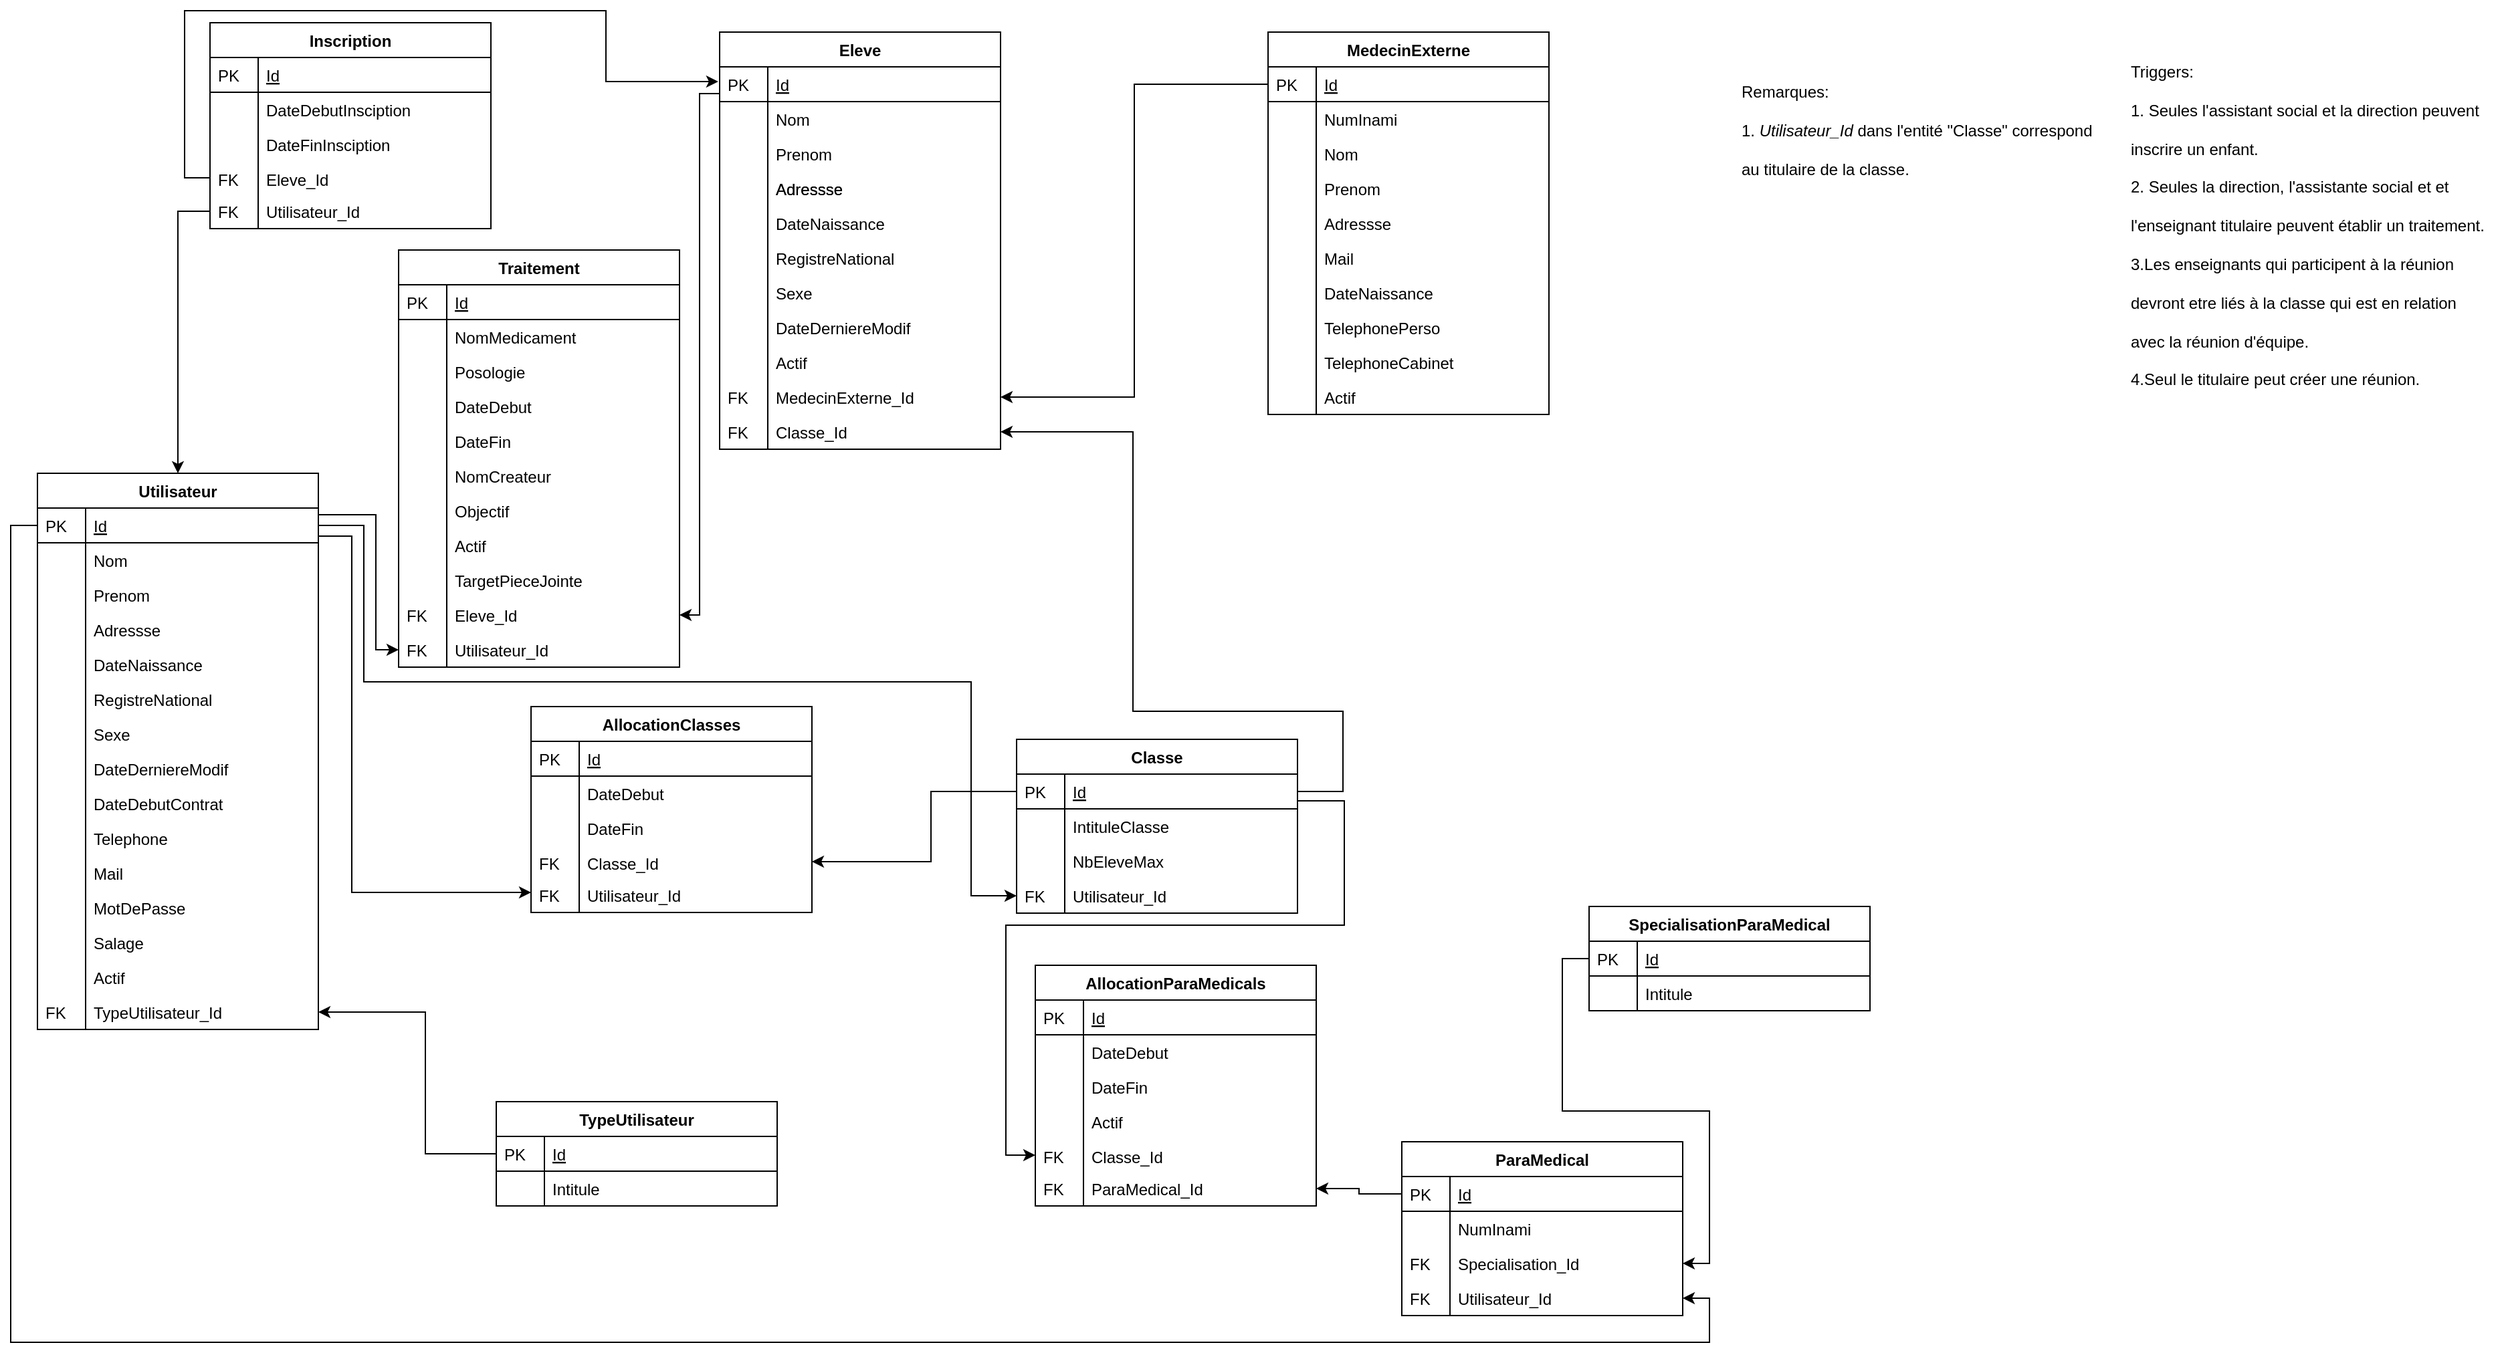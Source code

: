 <mxfile>
    <diagram id="trkcsiYFmEI6NpKlcRJz" name="Page-1">
        <mxGraphModel dx="-310" dy="356" grid="0" gridSize="10" guides="1" tooltips="1" connect="1" arrows="1" fold="1" page="0" pageScale="1" pageWidth="1169" pageHeight="827" math="0" shadow="0">
            <root>
                <mxCell id="0"/>
                <mxCell id="1" parent="0"/>
                <mxCell id="0aXxM7tNw3-ZoR6wABGS-1" value="Eleve" style="swimlane;fontStyle=1;childLayout=stackLayout;horizontal=1;startSize=26;horizontalStack=0;resizeParent=1;resizeLast=0;collapsible=1;marginBottom=0;rounded=0;shadow=0;strokeWidth=1;" parent="1" vertex="1">
                    <mxGeometry x="1740" y="280" width="210" height="312" as="geometry">
                        <mxRectangle x="20" y="80" width="160" height="26" as="alternateBounds"/>
                    </mxGeometry>
                </mxCell>
                <mxCell id="0aXxM7tNw3-ZoR6wABGS-2" value="Id" style="shape=partialRectangle;top=0;left=0;right=0;bottom=1;align=left;verticalAlign=top;fillColor=none;spacingLeft=40;spacingRight=4;overflow=hidden;rotatable=0;points=[[0,0.5],[1,0.5]];portConstraint=eastwest;dropTarget=0;rounded=0;shadow=0;strokeWidth=1;fontStyle=4" parent="0aXxM7tNw3-ZoR6wABGS-1" vertex="1">
                    <mxGeometry y="26" width="210" height="26" as="geometry"/>
                </mxCell>
                <mxCell id="0aXxM7tNw3-ZoR6wABGS-3" value="PK" style="shape=partialRectangle;top=0;left=0;bottom=0;fillColor=none;align=left;verticalAlign=top;spacingLeft=4;spacingRight=4;overflow=hidden;rotatable=0;points=[];portConstraint=eastwest;part=1;" parent="0aXxM7tNw3-ZoR6wABGS-2" vertex="1" connectable="0">
                    <mxGeometry width="36" height="26" as="geometry"/>
                </mxCell>
                <mxCell id="0aXxM7tNw3-ZoR6wABGS-4" value="Nom" style="shape=partialRectangle;top=0;left=0;right=0;bottom=0;align=left;verticalAlign=top;fillColor=none;spacingLeft=40;spacingRight=4;overflow=hidden;rotatable=0;points=[[0,0.5],[1,0.5]];portConstraint=eastwest;dropTarget=0;rounded=0;shadow=0;strokeWidth=1;" parent="0aXxM7tNw3-ZoR6wABGS-1" vertex="1">
                    <mxGeometry y="52" width="210" height="26" as="geometry"/>
                </mxCell>
                <mxCell id="0aXxM7tNw3-ZoR6wABGS-5" value="" style="shape=partialRectangle;top=0;left=0;bottom=0;fillColor=none;align=left;verticalAlign=top;spacingLeft=4;spacingRight=4;overflow=hidden;rotatable=0;points=[];portConstraint=eastwest;part=1;" parent="0aXxM7tNw3-ZoR6wABGS-4" vertex="1" connectable="0">
                    <mxGeometry width="36" height="26" as="geometry"/>
                </mxCell>
                <mxCell id="0aXxM7tNw3-ZoR6wABGS-6" value="Prenom" style="shape=partialRectangle;top=0;left=0;right=0;bottom=0;align=left;verticalAlign=top;fillColor=none;spacingLeft=40;spacingRight=4;overflow=hidden;rotatable=0;points=[[0,0.5],[1,0.5]];portConstraint=eastwest;dropTarget=0;rounded=0;shadow=0;strokeWidth=1;" parent="0aXxM7tNw3-ZoR6wABGS-1" vertex="1">
                    <mxGeometry y="78" width="210" height="26" as="geometry"/>
                </mxCell>
                <mxCell id="0aXxM7tNw3-ZoR6wABGS-7" value="" style="shape=partialRectangle;top=0;left=0;bottom=0;fillColor=none;align=left;verticalAlign=top;spacingLeft=4;spacingRight=4;overflow=hidden;rotatable=0;points=[];portConstraint=eastwest;part=1;" parent="0aXxM7tNw3-ZoR6wABGS-6" vertex="1" connectable="0">
                    <mxGeometry width="36" height="26" as="geometry"/>
                </mxCell>
                <mxCell id="0aXxM7tNw3-ZoR6wABGS-8" value="Adressse" style="shape=partialRectangle;top=0;left=0;right=0;bottom=0;align=left;verticalAlign=top;fillColor=none;spacingLeft=40;spacingRight=4;overflow=hidden;rotatable=0;points=[[0,0.5],[1,0.5]];portConstraint=eastwest;dropTarget=0;rounded=0;shadow=0;strokeWidth=1;" parent="0aXxM7tNw3-ZoR6wABGS-1" vertex="1">
                    <mxGeometry y="104" width="210" height="26" as="geometry"/>
                </mxCell>
                <mxCell id="0aXxM7tNw3-ZoR6wABGS-9" value="" style="shape=partialRectangle;top=0;left=0;bottom=0;fillColor=none;align=left;verticalAlign=top;spacingLeft=4;spacingRight=4;overflow=hidden;rotatable=0;points=[];portConstraint=eastwest;part=1;" parent="0aXxM7tNw3-ZoR6wABGS-8" vertex="1" connectable="0">
                    <mxGeometry width="36" height="26" as="geometry"/>
                </mxCell>
                <mxCell id="0aXxM7tNw3-ZoR6wABGS-18" value="DateNaissance" style="shape=partialRectangle;top=0;left=0;right=0;bottom=0;align=left;verticalAlign=top;fillColor=none;spacingLeft=40;spacingRight=4;overflow=hidden;rotatable=0;points=[[0,0.5],[1,0.5]];portConstraint=eastwest;dropTarget=0;rounded=0;shadow=0;strokeWidth=1;" parent="0aXxM7tNw3-ZoR6wABGS-1" vertex="1">
                    <mxGeometry y="130" width="210" height="26" as="geometry"/>
                </mxCell>
                <mxCell id="0aXxM7tNw3-ZoR6wABGS-19" value="" style="shape=partialRectangle;top=0;left=0;bottom=0;fillColor=none;align=left;verticalAlign=top;spacingLeft=4;spacingRight=4;overflow=hidden;rotatable=0;points=[];portConstraint=eastwest;part=1;" parent="0aXxM7tNw3-ZoR6wABGS-18" vertex="1" connectable="0">
                    <mxGeometry width="36" height="26" as="geometry"/>
                </mxCell>
                <mxCell id="0aXxM7tNw3-ZoR6wABGS-22" value="RegistreNational" style="shape=partialRectangle;top=0;left=0;right=0;bottom=0;align=left;verticalAlign=top;fillColor=none;spacingLeft=40;spacingRight=4;overflow=hidden;rotatable=0;points=[[0,0.5],[1,0.5]];portConstraint=eastwest;dropTarget=0;rounded=0;shadow=0;strokeWidth=1;" parent="0aXxM7tNw3-ZoR6wABGS-1" vertex="1">
                    <mxGeometry y="156" width="210" height="26" as="geometry"/>
                </mxCell>
                <mxCell id="0aXxM7tNw3-ZoR6wABGS-23" value="" style="shape=partialRectangle;top=0;left=0;bottom=0;fillColor=none;align=left;verticalAlign=top;spacingLeft=4;spacingRight=4;overflow=hidden;rotatable=0;points=[];portConstraint=eastwest;part=1;" parent="0aXxM7tNw3-ZoR6wABGS-22" vertex="1" connectable="0">
                    <mxGeometry width="36" height="26" as="geometry"/>
                </mxCell>
                <mxCell id="0aXxM7tNw3-ZoR6wABGS-20" value="Sexe&#10;" style="shape=partialRectangle;top=0;left=0;right=0;bottom=0;align=left;verticalAlign=top;fillColor=none;spacingLeft=40;spacingRight=4;overflow=hidden;rotatable=0;points=[[0,0.5],[1,0.5]];portConstraint=eastwest;dropTarget=0;rounded=0;shadow=0;strokeWidth=1;" parent="0aXxM7tNw3-ZoR6wABGS-1" vertex="1">
                    <mxGeometry y="182" width="210" height="26" as="geometry"/>
                </mxCell>
                <mxCell id="0aXxM7tNw3-ZoR6wABGS-21" value="" style="shape=partialRectangle;top=0;left=0;bottom=0;fillColor=none;align=left;verticalAlign=top;spacingLeft=4;spacingRight=4;overflow=hidden;rotatable=0;points=[];portConstraint=eastwest;part=1;" parent="0aXxM7tNw3-ZoR6wABGS-20" vertex="1" connectable="0">
                    <mxGeometry width="36" height="26" as="geometry"/>
                </mxCell>
                <mxCell id="0aXxM7tNw3-ZoR6wABGS-26" value="DateDerniereModif" style="shape=partialRectangle;top=0;left=0;right=0;bottom=0;align=left;verticalAlign=top;fillColor=none;spacingLeft=40;spacingRight=4;overflow=hidden;rotatable=0;points=[[0,0.5],[1,0.5]];portConstraint=eastwest;dropTarget=0;rounded=0;shadow=0;strokeWidth=1;" parent="0aXxM7tNw3-ZoR6wABGS-1" vertex="1">
                    <mxGeometry y="208" width="210" height="26" as="geometry"/>
                </mxCell>
                <mxCell id="0aXxM7tNw3-ZoR6wABGS-27" value="" style="shape=partialRectangle;top=0;left=0;bottom=0;fillColor=none;align=left;verticalAlign=top;spacingLeft=4;spacingRight=4;overflow=hidden;rotatable=0;points=[];portConstraint=eastwest;part=1;" parent="0aXxM7tNw3-ZoR6wABGS-26" vertex="1" connectable="0">
                    <mxGeometry width="36" height="26" as="geometry"/>
                </mxCell>
                <mxCell id="0aXxM7tNw3-ZoR6wABGS-10" value="Actif" style="shape=partialRectangle;top=0;left=0;right=0;bottom=0;align=left;verticalAlign=top;fillColor=none;spacingLeft=40;spacingRight=4;overflow=hidden;rotatable=0;points=[[0,0.5],[1,0.5]];portConstraint=eastwest;dropTarget=0;rounded=0;shadow=0;strokeWidth=1;" parent="0aXxM7tNw3-ZoR6wABGS-1" vertex="1">
                    <mxGeometry y="234" width="210" height="26" as="geometry"/>
                </mxCell>
                <mxCell id="0aXxM7tNw3-ZoR6wABGS-11" value="" style="shape=partialRectangle;top=0;left=0;bottom=0;fillColor=none;align=left;verticalAlign=top;spacingLeft=4;spacingRight=4;overflow=hidden;rotatable=0;points=[];portConstraint=eastwest;part=1;" parent="0aXxM7tNw3-ZoR6wABGS-10" vertex="1" connectable="0">
                    <mxGeometry width="36" height="26" as="geometry"/>
                </mxCell>
                <mxCell id="0aXxM7tNw3-ZoR6wABGS-53" value="MedecinExterne_Id" style="shape=partialRectangle;top=0;left=0;right=0;bottom=0;align=left;verticalAlign=top;fillColor=none;spacingLeft=40;spacingRight=4;overflow=hidden;rotatable=0;points=[[0,0.5],[1,0.5]];portConstraint=eastwest;dropTarget=0;rounded=0;shadow=0;strokeWidth=1;" parent="0aXxM7tNw3-ZoR6wABGS-1" vertex="1">
                    <mxGeometry y="260" width="210" height="26" as="geometry"/>
                </mxCell>
                <mxCell id="0aXxM7tNw3-ZoR6wABGS-54" value="FK" style="shape=partialRectangle;top=0;left=0;bottom=0;fillColor=none;align=left;verticalAlign=top;spacingLeft=4;spacingRight=4;overflow=hidden;rotatable=0;points=[];portConstraint=eastwest;part=1;" parent="0aXxM7tNw3-ZoR6wABGS-53" vertex="1" connectable="0">
                    <mxGeometry width="36" height="26" as="geometry"/>
                </mxCell>
                <mxCell id="81" value="Classe_Id" style="shape=partialRectangle;top=0;left=0;right=0;bottom=0;align=left;verticalAlign=top;fillColor=none;spacingLeft=40;spacingRight=4;overflow=hidden;rotatable=0;points=[[0,0.5],[1,0.5]];portConstraint=eastwest;dropTarget=0;rounded=0;shadow=0;strokeWidth=1;" parent="0aXxM7tNw3-ZoR6wABGS-1" vertex="1">
                    <mxGeometry y="286" width="210" height="26" as="geometry"/>
                </mxCell>
                <mxCell id="82" value="FK" style="shape=partialRectangle;top=0;left=0;bottom=0;fillColor=none;align=left;verticalAlign=top;spacingLeft=4;spacingRight=4;overflow=hidden;rotatable=0;points=[];portConstraint=eastwest;part=1;" parent="81" vertex="1" connectable="0">
                    <mxGeometry width="36" height="26" as="geometry"/>
                </mxCell>
                <mxCell id="0aXxM7tNw3-ZoR6wABGS-12" value="Adressse" style="shape=partialRectangle;top=0;left=0;right=0;bottom=0;align=left;verticalAlign=top;fillColor=none;spacingLeft=40;spacingRight=4;overflow=hidden;rotatable=0;points=[[0,0.5],[1,0.5]];portConstraint=eastwest;dropTarget=0;rounded=0;shadow=0;strokeWidth=1;" parent="1" vertex="1">
                    <mxGeometry x="1740" y="384" width="210" height="26" as="geometry"/>
                </mxCell>
                <mxCell id="0aXxM7tNw3-ZoR6wABGS-13" value="" style="shape=partialRectangle;top=0;left=0;bottom=0;fillColor=none;align=left;verticalAlign=top;spacingLeft=4;spacingRight=4;overflow=hidden;rotatable=0;points=[];portConstraint=eastwest;part=1;" parent="0aXxM7tNw3-ZoR6wABGS-12" vertex="1" connectable="0">
                    <mxGeometry width="36" height="26" as="geometry"/>
                </mxCell>
                <mxCell id="0aXxM7tNw3-ZoR6wABGS-28" value="MedecinExterne" style="swimlane;fontStyle=1;childLayout=stackLayout;horizontal=1;startSize=26;horizontalStack=0;resizeParent=1;resizeLast=0;collapsible=1;marginBottom=0;rounded=0;shadow=0;strokeWidth=1;" parent="1" vertex="1">
                    <mxGeometry x="2150" y="280" width="210" height="286" as="geometry">
                        <mxRectangle x="20" y="80" width="160" height="26" as="alternateBounds"/>
                    </mxGeometry>
                </mxCell>
                <mxCell id="0aXxM7tNw3-ZoR6wABGS-29" value="Id" style="shape=partialRectangle;top=0;left=0;right=0;bottom=1;align=left;verticalAlign=top;fillColor=none;spacingLeft=40;spacingRight=4;overflow=hidden;rotatable=0;points=[[0,0.5],[1,0.5]];portConstraint=eastwest;dropTarget=0;rounded=0;shadow=0;strokeWidth=1;fontStyle=4" parent="0aXxM7tNw3-ZoR6wABGS-28" vertex="1">
                    <mxGeometry y="26" width="210" height="26" as="geometry"/>
                </mxCell>
                <mxCell id="0aXxM7tNw3-ZoR6wABGS-30" value="PK" style="shape=partialRectangle;top=0;left=0;bottom=0;fillColor=none;align=left;verticalAlign=top;spacingLeft=4;spacingRight=4;overflow=hidden;rotatable=0;points=[];portConstraint=eastwest;part=1;" parent="0aXxM7tNw3-ZoR6wABGS-29" vertex="1" connectable="0">
                    <mxGeometry width="36" height="26" as="geometry"/>
                </mxCell>
                <mxCell id="93" value="NumInami" style="shape=partialRectangle;top=0;left=0;right=0;bottom=0;align=left;verticalAlign=top;fillColor=none;spacingLeft=40;spacingRight=4;overflow=hidden;rotatable=0;points=[[0,0.5],[1,0.5]];portConstraint=eastwest;dropTarget=0;rounded=0;shadow=0;strokeWidth=1;" parent="0aXxM7tNw3-ZoR6wABGS-28" vertex="1">
                    <mxGeometry y="52" width="210" height="26" as="geometry"/>
                </mxCell>
                <mxCell id="94" value="" style="shape=partialRectangle;top=0;left=0;bottom=0;fillColor=none;align=left;verticalAlign=top;spacingLeft=4;spacingRight=4;overflow=hidden;rotatable=0;points=[];portConstraint=eastwest;part=1;" parent="93" vertex="1" connectable="0">
                    <mxGeometry width="36" height="26" as="geometry"/>
                </mxCell>
                <mxCell id="0aXxM7tNw3-ZoR6wABGS-31" value="Nom" style="shape=partialRectangle;top=0;left=0;right=0;bottom=0;align=left;verticalAlign=top;fillColor=none;spacingLeft=40;spacingRight=4;overflow=hidden;rotatable=0;points=[[0,0.5],[1,0.5]];portConstraint=eastwest;dropTarget=0;rounded=0;shadow=0;strokeWidth=1;" parent="0aXxM7tNw3-ZoR6wABGS-28" vertex="1">
                    <mxGeometry y="78" width="210" height="26" as="geometry"/>
                </mxCell>
                <mxCell id="0aXxM7tNw3-ZoR6wABGS-32" value="" style="shape=partialRectangle;top=0;left=0;bottom=0;fillColor=none;align=left;verticalAlign=top;spacingLeft=4;spacingRight=4;overflow=hidden;rotatable=0;points=[];portConstraint=eastwest;part=1;" parent="0aXxM7tNw3-ZoR6wABGS-31" vertex="1" connectable="0">
                    <mxGeometry width="36" height="26" as="geometry"/>
                </mxCell>
                <mxCell id="0aXxM7tNw3-ZoR6wABGS-33" value="Prenom" style="shape=partialRectangle;top=0;left=0;right=0;bottom=0;align=left;verticalAlign=top;fillColor=none;spacingLeft=40;spacingRight=4;overflow=hidden;rotatable=0;points=[[0,0.5],[1,0.5]];portConstraint=eastwest;dropTarget=0;rounded=0;shadow=0;strokeWidth=1;" parent="0aXxM7tNw3-ZoR6wABGS-28" vertex="1">
                    <mxGeometry y="104" width="210" height="26" as="geometry"/>
                </mxCell>
                <mxCell id="0aXxM7tNw3-ZoR6wABGS-34" value="" style="shape=partialRectangle;top=0;left=0;bottom=0;fillColor=none;align=left;verticalAlign=top;spacingLeft=4;spacingRight=4;overflow=hidden;rotatable=0;points=[];portConstraint=eastwest;part=1;" parent="0aXxM7tNw3-ZoR6wABGS-33" vertex="1" connectable="0">
                    <mxGeometry width="36" height="26" as="geometry"/>
                </mxCell>
                <mxCell id="0aXxM7tNw3-ZoR6wABGS-35" value="Adressse" style="shape=partialRectangle;top=0;left=0;right=0;bottom=0;align=left;verticalAlign=top;fillColor=none;spacingLeft=40;spacingRight=4;overflow=hidden;rotatable=0;points=[[0,0.5],[1,0.5]];portConstraint=eastwest;dropTarget=0;rounded=0;shadow=0;strokeWidth=1;" parent="0aXxM7tNw3-ZoR6wABGS-28" vertex="1">
                    <mxGeometry y="130" width="210" height="26" as="geometry"/>
                </mxCell>
                <mxCell id="0aXxM7tNw3-ZoR6wABGS-36" value="" style="shape=partialRectangle;top=0;left=0;bottom=0;fillColor=none;align=left;verticalAlign=top;spacingLeft=4;spacingRight=4;overflow=hidden;rotatable=0;points=[];portConstraint=eastwest;part=1;" parent="0aXxM7tNw3-ZoR6wABGS-35" vertex="1" connectable="0">
                    <mxGeometry width="36" height="26" as="geometry"/>
                </mxCell>
                <mxCell id="91" value="Mail" style="shape=partialRectangle;top=0;left=0;right=0;bottom=0;align=left;verticalAlign=top;fillColor=none;spacingLeft=40;spacingRight=4;overflow=hidden;rotatable=0;points=[[0,0.5],[1,0.5]];portConstraint=eastwest;dropTarget=0;rounded=0;shadow=0;strokeWidth=1;" parent="0aXxM7tNw3-ZoR6wABGS-28" vertex="1">
                    <mxGeometry y="156" width="210" height="26" as="geometry"/>
                </mxCell>
                <mxCell id="92" value="" style="shape=partialRectangle;top=0;left=0;bottom=0;fillColor=none;align=left;verticalAlign=top;spacingLeft=4;spacingRight=4;overflow=hidden;rotatable=0;points=[];portConstraint=eastwest;part=1;" parent="91" vertex="1" connectable="0">
                    <mxGeometry width="36" height="26" as="geometry"/>
                </mxCell>
                <mxCell id="0aXxM7tNw3-ZoR6wABGS-39" value="DateNaissance" style="shape=partialRectangle;top=0;left=0;right=0;bottom=0;align=left;verticalAlign=top;fillColor=none;spacingLeft=40;spacingRight=4;overflow=hidden;rotatable=0;points=[[0,0.5],[1,0.5]];portConstraint=eastwest;dropTarget=0;rounded=0;shadow=0;strokeWidth=1;" parent="0aXxM7tNw3-ZoR6wABGS-28" vertex="1">
                    <mxGeometry y="182" width="210" height="26" as="geometry"/>
                </mxCell>
                <mxCell id="0aXxM7tNw3-ZoR6wABGS-40" value="" style="shape=partialRectangle;top=0;left=0;bottom=0;fillColor=none;align=left;verticalAlign=top;spacingLeft=4;spacingRight=4;overflow=hidden;rotatable=0;points=[];portConstraint=eastwest;part=1;" parent="0aXxM7tNw3-ZoR6wABGS-39" vertex="1" connectable="0">
                    <mxGeometry width="36" height="26" as="geometry"/>
                </mxCell>
                <mxCell id="0aXxM7tNw3-ZoR6wABGS-41" value="TelephonePerso" style="shape=partialRectangle;top=0;left=0;right=0;bottom=0;align=left;verticalAlign=top;fillColor=none;spacingLeft=40;spacingRight=4;overflow=hidden;rotatable=0;points=[[0,0.5],[1,0.5]];portConstraint=eastwest;dropTarget=0;rounded=0;shadow=0;strokeWidth=1;" parent="0aXxM7tNw3-ZoR6wABGS-28" vertex="1">
                    <mxGeometry y="208" width="210" height="26" as="geometry"/>
                </mxCell>
                <mxCell id="0aXxM7tNw3-ZoR6wABGS-42" value="" style="shape=partialRectangle;top=0;left=0;bottom=0;fillColor=none;align=left;verticalAlign=top;spacingLeft=4;spacingRight=4;overflow=hidden;rotatable=0;points=[];portConstraint=eastwest;part=1;" parent="0aXxM7tNw3-ZoR6wABGS-41" vertex="1" connectable="0">
                    <mxGeometry width="36" height="26" as="geometry"/>
                </mxCell>
                <mxCell id="0aXxM7tNw3-ZoR6wABGS-43" value="TelephoneCabinet" style="shape=partialRectangle;top=0;left=0;right=0;bottom=0;align=left;verticalAlign=top;fillColor=none;spacingLeft=40;spacingRight=4;overflow=hidden;rotatable=0;points=[[0,0.5],[1,0.5]];portConstraint=eastwest;dropTarget=0;rounded=0;shadow=0;strokeWidth=1;" parent="0aXxM7tNw3-ZoR6wABGS-28" vertex="1">
                    <mxGeometry y="234" width="210" height="26" as="geometry"/>
                </mxCell>
                <mxCell id="0aXxM7tNw3-ZoR6wABGS-44" value="" style="shape=partialRectangle;top=0;left=0;bottom=0;fillColor=none;align=left;verticalAlign=top;spacingLeft=4;spacingRight=4;overflow=hidden;rotatable=0;points=[];portConstraint=eastwest;part=1;" parent="0aXxM7tNw3-ZoR6wABGS-43" vertex="1" connectable="0">
                    <mxGeometry width="36" height="26" as="geometry"/>
                </mxCell>
                <mxCell id="0aXxM7tNw3-ZoR6wABGS-45" value="Actif" style="shape=partialRectangle;top=0;left=0;right=0;bottom=0;align=left;verticalAlign=top;fillColor=none;spacingLeft=40;spacingRight=4;overflow=hidden;rotatable=0;points=[[0,0.5],[1,0.5]];portConstraint=eastwest;dropTarget=0;rounded=0;shadow=0;strokeWidth=1;" parent="0aXxM7tNw3-ZoR6wABGS-28" vertex="1">
                    <mxGeometry y="260" width="210" height="26" as="geometry"/>
                </mxCell>
                <mxCell id="0aXxM7tNw3-ZoR6wABGS-46" value="" style="shape=partialRectangle;top=0;left=0;bottom=0;fillColor=none;align=left;verticalAlign=top;spacingLeft=4;spacingRight=4;overflow=hidden;rotatable=0;points=[];portConstraint=eastwest;part=1;" parent="0aXxM7tNw3-ZoR6wABGS-45" vertex="1" connectable="0">
                    <mxGeometry width="36" height="26" as="geometry"/>
                </mxCell>
                <mxCell id="0aXxM7tNw3-ZoR6wABGS-55" style="edgeStyle=orthogonalEdgeStyle;rounded=0;orthogonalLoop=1;jettySize=auto;html=1;entryX=1;entryY=0.5;entryDx=0;entryDy=0;" parent="1" source="0aXxM7tNw3-ZoR6wABGS-29" target="0aXxM7tNw3-ZoR6wABGS-53" edge="1">
                    <mxGeometry relative="1" as="geometry"/>
                </mxCell>
                <mxCell id="0aXxM7tNw3-ZoR6wABGS-56" value="Traitement" style="swimlane;fontStyle=1;childLayout=stackLayout;horizontal=1;startSize=26;horizontalStack=0;resizeParent=1;resizeLast=0;collapsible=1;marginBottom=0;rounded=0;shadow=0;strokeWidth=1;" parent="1" vertex="1">
                    <mxGeometry x="1500" y="443" width="210" height="312" as="geometry">
                        <mxRectangle x="20" y="80" width="160" height="26" as="alternateBounds"/>
                    </mxGeometry>
                </mxCell>
                <mxCell id="0aXxM7tNw3-ZoR6wABGS-57" value="Id" style="shape=partialRectangle;top=0;left=0;right=0;bottom=1;align=left;verticalAlign=top;fillColor=none;spacingLeft=40;spacingRight=4;overflow=hidden;rotatable=0;points=[[0,0.5],[1,0.5]];portConstraint=eastwest;dropTarget=0;rounded=0;shadow=0;strokeWidth=1;fontStyle=4" parent="0aXxM7tNw3-ZoR6wABGS-56" vertex="1">
                    <mxGeometry y="26" width="210" height="26" as="geometry"/>
                </mxCell>
                <mxCell id="0aXxM7tNw3-ZoR6wABGS-58" value="PK" style="shape=partialRectangle;top=0;left=0;bottom=0;fillColor=none;align=left;verticalAlign=top;spacingLeft=4;spacingRight=4;overflow=hidden;rotatable=0;points=[];portConstraint=eastwest;part=1;" parent="0aXxM7tNw3-ZoR6wABGS-57" vertex="1" connectable="0">
                    <mxGeometry width="36" height="26" as="geometry"/>
                </mxCell>
                <mxCell id="0aXxM7tNw3-ZoR6wABGS-59" value="NomMedicament" style="shape=partialRectangle;top=0;left=0;right=0;bottom=0;align=left;verticalAlign=top;fillColor=none;spacingLeft=40;spacingRight=4;overflow=hidden;rotatable=0;points=[[0,0.5],[1,0.5]];portConstraint=eastwest;dropTarget=0;rounded=0;shadow=0;strokeWidth=1;" parent="0aXxM7tNw3-ZoR6wABGS-56" vertex="1">
                    <mxGeometry y="52" width="210" height="26" as="geometry"/>
                </mxCell>
                <mxCell id="0aXxM7tNw3-ZoR6wABGS-60" value="" style="shape=partialRectangle;top=0;left=0;bottom=0;fillColor=none;align=left;verticalAlign=top;spacingLeft=4;spacingRight=4;overflow=hidden;rotatable=0;points=[];portConstraint=eastwest;part=1;" parent="0aXxM7tNw3-ZoR6wABGS-59" vertex="1" connectable="0">
                    <mxGeometry width="36" height="26" as="geometry"/>
                </mxCell>
                <mxCell id="0aXxM7tNw3-ZoR6wABGS-61" value="Posologie" style="shape=partialRectangle;top=0;left=0;right=0;bottom=0;align=left;verticalAlign=top;fillColor=none;spacingLeft=40;spacingRight=4;overflow=hidden;rotatable=0;points=[[0,0.5],[1,0.5]];portConstraint=eastwest;dropTarget=0;rounded=0;shadow=0;strokeWidth=1;" parent="0aXxM7tNw3-ZoR6wABGS-56" vertex="1">
                    <mxGeometry y="78" width="210" height="26" as="geometry"/>
                </mxCell>
                <mxCell id="0aXxM7tNw3-ZoR6wABGS-62" value="" style="shape=partialRectangle;top=0;left=0;bottom=0;fillColor=none;align=left;verticalAlign=top;spacingLeft=4;spacingRight=4;overflow=hidden;rotatable=0;points=[];portConstraint=eastwest;part=1;" parent="0aXxM7tNw3-ZoR6wABGS-61" vertex="1" connectable="0">
                    <mxGeometry width="36" height="26" as="geometry"/>
                </mxCell>
                <mxCell id="0aXxM7tNw3-ZoR6wABGS-63" value="DateDebut" style="shape=partialRectangle;top=0;left=0;right=0;bottom=0;align=left;verticalAlign=top;fillColor=none;spacingLeft=40;spacingRight=4;overflow=hidden;rotatable=0;points=[[0,0.5],[1,0.5]];portConstraint=eastwest;dropTarget=0;rounded=0;shadow=0;strokeWidth=1;" parent="0aXxM7tNw3-ZoR6wABGS-56" vertex="1">
                    <mxGeometry y="104" width="210" height="26" as="geometry"/>
                </mxCell>
                <mxCell id="0aXxM7tNw3-ZoR6wABGS-64" value="" style="shape=partialRectangle;top=0;left=0;bottom=0;fillColor=none;align=left;verticalAlign=top;spacingLeft=4;spacingRight=4;overflow=hidden;rotatable=0;points=[];portConstraint=eastwest;part=1;" parent="0aXxM7tNw3-ZoR6wABGS-63" vertex="1" connectable="0">
                    <mxGeometry width="36" height="26" as="geometry"/>
                </mxCell>
                <mxCell id="0aXxM7tNw3-ZoR6wABGS-65" value="DateFin" style="shape=partialRectangle;top=0;left=0;right=0;bottom=0;align=left;verticalAlign=top;fillColor=none;spacingLeft=40;spacingRight=4;overflow=hidden;rotatable=0;points=[[0,0.5],[1,0.5]];portConstraint=eastwest;dropTarget=0;rounded=0;shadow=0;strokeWidth=1;" parent="0aXxM7tNw3-ZoR6wABGS-56" vertex="1">
                    <mxGeometry y="130" width="210" height="26" as="geometry"/>
                </mxCell>
                <mxCell id="0aXxM7tNw3-ZoR6wABGS-66" value="" style="shape=partialRectangle;top=0;left=0;bottom=0;fillColor=none;align=left;verticalAlign=top;spacingLeft=4;spacingRight=4;overflow=hidden;rotatable=0;points=[];portConstraint=eastwest;part=1;" parent="0aXxM7tNw3-ZoR6wABGS-65" vertex="1" connectable="0">
                    <mxGeometry width="36" height="26" as="geometry"/>
                </mxCell>
                <mxCell id="0aXxM7tNw3-ZoR6wABGS-67" value="NomCreateur" style="shape=partialRectangle;top=0;left=0;right=0;bottom=0;align=left;verticalAlign=top;fillColor=none;spacingLeft=40;spacingRight=4;overflow=hidden;rotatable=0;points=[[0,0.5],[1,0.5]];portConstraint=eastwest;dropTarget=0;rounded=0;shadow=0;strokeWidth=1;" parent="0aXxM7tNw3-ZoR6wABGS-56" vertex="1">
                    <mxGeometry y="156" width="210" height="26" as="geometry"/>
                </mxCell>
                <mxCell id="0aXxM7tNw3-ZoR6wABGS-68" value="" style="shape=partialRectangle;top=0;left=0;bottom=0;fillColor=none;align=left;verticalAlign=top;spacingLeft=4;spacingRight=4;overflow=hidden;rotatable=0;points=[];portConstraint=eastwest;part=1;" parent="0aXxM7tNw3-ZoR6wABGS-67" vertex="1" connectable="0">
                    <mxGeometry width="36" height="26" as="geometry"/>
                </mxCell>
                <mxCell id="87" value="Objectif" style="shape=partialRectangle;top=0;left=0;right=0;bottom=0;align=left;verticalAlign=top;fillColor=none;spacingLeft=40;spacingRight=4;overflow=hidden;rotatable=0;points=[[0,0.5],[1,0.5]];portConstraint=eastwest;dropTarget=0;rounded=0;shadow=0;strokeWidth=1;" parent="0aXxM7tNw3-ZoR6wABGS-56" vertex="1">
                    <mxGeometry y="182" width="210" height="26" as="geometry"/>
                </mxCell>
                <mxCell id="88" value="" style="shape=partialRectangle;top=0;left=0;bottom=0;fillColor=none;align=left;verticalAlign=top;spacingLeft=4;spacingRight=4;overflow=hidden;rotatable=0;points=[];portConstraint=eastwest;part=1;" parent="87" vertex="1" connectable="0">
                    <mxGeometry width="36" height="26" as="geometry"/>
                </mxCell>
                <mxCell id="0aXxM7tNw3-ZoR6wABGS-69" value="Actif" style="shape=partialRectangle;top=0;left=0;right=0;bottom=0;align=left;verticalAlign=top;fillColor=none;spacingLeft=40;spacingRight=4;overflow=hidden;rotatable=0;points=[[0,0.5],[1,0.5]];portConstraint=eastwest;dropTarget=0;rounded=0;shadow=0;strokeWidth=1;" parent="0aXxM7tNw3-ZoR6wABGS-56" vertex="1">
                    <mxGeometry y="208" width="210" height="26" as="geometry"/>
                </mxCell>
                <mxCell id="0aXxM7tNw3-ZoR6wABGS-70" value="" style="shape=partialRectangle;top=0;left=0;bottom=0;fillColor=none;align=left;verticalAlign=top;spacingLeft=4;spacingRight=4;overflow=hidden;rotatable=0;points=[];portConstraint=eastwest;part=1;" parent="0aXxM7tNw3-ZoR6wABGS-69" vertex="1" connectable="0">
                    <mxGeometry width="36" height="26" as="geometry"/>
                </mxCell>
                <mxCell id="0aXxM7tNw3-ZoR6wABGS-71" value="TargetPieceJointe" style="shape=partialRectangle;top=0;left=0;right=0;bottom=0;align=left;verticalAlign=top;fillColor=none;spacingLeft=40;spacingRight=4;overflow=hidden;rotatable=0;points=[[0,0.5],[1,0.5]];portConstraint=eastwest;dropTarget=0;rounded=0;shadow=0;strokeWidth=1;" parent="0aXxM7tNw3-ZoR6wABGS-56" vertex="1">
                    <mxGeometry y="234" width="210" height="26" as="geometry"/>
                </mxCell>
                <mxCell id="0aXxM7tNw3-ZoR6wABGS-72" value="" style="shape=partialRectangle;top=0;left=0;bottom=0;fillColor=none;align=left;verticalAlign=top;spacingLeft=4;spacingRight=4;overflow=hidden;rotatable=0;points=[];portConstraint=eastwest;part=1;" parent="0aXxM7tNw3-ZoR6wABGS-71" vertex="1" connectable="0">
                    <mxGeometry width="36" height="26" as="geometry"/>
                </mxCell>
                <mxCell id="0aXxM7tNw3-ZoR6wABGS-73" value="Eleve_Id" style="shape=partialRectangle;top=0;left=0;right=0;bottom=0;align=left;verticalAlign=top;fillColor=none;spacingLeft=40;spacingRight=4;overflow=hidden;rotatable=0;points=[[0,0.5],[1,0.5]];portConstraint=eastwest;dropTarget=0;rounded=0;shadow=0;strokeWidth=1;" parent="0aXxM7tNw3-ZoR6wABGS-56" vertex="1">
                    <mxGeometry y="260" width="210" height="26" as="geometry"/>
                </mxCell>
                <mxCell id="0aXxM7tNw3-ZoR6wABGS-74" value="FK" style="shape=partialRectangle;top=0;left=0;bottom=0;fillColor=none;align=left;verticalAlign=top;spacingLeft=4;spacingRight=4;overflow=hidden;rotatable=0;points=[];portConstraint=eastwest;part=1;" parent="0aXxM7tNw3-ZoR6wABGS-73" vertex="1" connectable="0">
                    <mxGeometry width="36" height="26" as="geometry"/>
                </mxCell>
                <mxCell id="h8LNyw_z4NjjadAwoo-t-5" value="Utilisateur_Id" style="shape=partialRectangle;top=0;left=0;right=0;bottom=0;align=left;verticalAlign=top;fillColor=none;spacingLeft=40;spacingRight=4;overflow=hidden;rotatable=0;points=[[0,0.5],[1,0.5]];portConstraint=eastwest;dropTarget=0;rounded=0;shadow=0;strokeWidth=1;" parent="0aXxM7tNw3-ZoR6wABGS-56" vertex="1">
                    <mxGeometry y="286" width="210" height="26" as="geometry"/>
                </mxCell>
                <mxCell id="h8LNyw_z4NjjadAwoo-t-6" value="FK" style="shape=partialRectangle;top=0;left=0;bottom=0;fillColor=none;align=left;verticalAlign=top;spacingLeft=4;spacingRight=4;overflow=hidden;rotatable=0;points=[];portConstraint=eastwest;part=1;" parent="h8LNyw_z4NjjadAwoo-t-5" vertex="1" connectable="0">
                    <mxGeometry width="36" height="26" as="geometry"/>
                </mxCell>
                <mxCell id="0aXxM7tNw3-ZoR6wABGS-76" value="Utilisateur" style="swimlane;fontStyle=1;childLayout=stackLayout;horizontal=1;startSize=26;horizontalStack=0;resizeParent=1;resizeLast=0;collapsible=1;marginBottom=0;rounded=0;shadow=0;strokeWidth=1;" parent="1" vertex="1">
                    <mxGeometry x="1230" y="610" width="210" height="416" as="geometry">
                        <mxRectangle x="20" y="80" width="160" height="26" as="alternateBounds"/>
                    </mxGeometry>
                </mxCell>
                <mxCell id="0aXxM7tNw3-ZoR6wABGS-77" value="Id" style="shape=partialRectangle;top=0;left=0;right=0;bottom=1;align=left;verticalAlign=top;fillColor=none;spacingLeft=40;spacingRight=4;overflow=hidden;rotatable=0;points=[[0,0.5],[1,0.5]];portConstraint=eastwest;dropTarget=0;rounded=0;shadow=0;strokeWidth=1;fontStyle=4" parent="0aXxM7tNw3-ZoR6wABGS-76" vertex="1">
                    <mxGeometry y="26" width="210" height="26" as="geometry"/>
                </mxCell>
                <mxCell id="0aXxM7tNw3-ZoR6wABGS-78" value="PK" style="shape=partialRectangle;top=0;left=0;bottom=0;fillColor=none;align=left;verticalAlign=top;spacingLeft=4;spacingRight=4;overflow=hidden;rotatable=0;points=[];portConstraint=eastwest;part=1;" parent="0aXxM7tNw3-ZoR6wABGS-77" vertex="1" connectable="0">
                    <mxGeometry width="36" height="26" as="geometry"/>
                </mxCell>
                <mxCell id="0aXxM7tNw3-ZoR6wABGS-79" value="Nom" style="shape=partialRectangle;top=0;left=0;right=0;bottom=0;align=left;verticalAlign=top;fillColor=none;spacingLeft=40;spacingRight=4;overflow=hidden;rotatable=0;points=[[0,0.5],[1,0.5]];portConstraint=eastwest;dropTarget=0;rounded=0;shadow=0;strokeWidth=1;" parent="0aXxM7tNw3-ZoR6wABGS-76" vertex="1">
                    <mxGeometry y="52" width="210" height="26" as="geometry"/>
                </mxCell>
                <mxCell id="0aXxM7tNw3-ZoR6wABGS-80" value="" style="shape=partialRectangle;top=0;left=0;bottom=0;fillColor=none;align=left;verticalAlign=top;spacingLeft=4;spacingRight=4;overflow=hidden;rotatable=0;points=[];portConstraint=eastwest;part=1;" parent="0aXxM7tNw3-ZoR6wABGS-79" vertex="1" connectable="0">
                    <mxGeometry width="36" height="26" as="geometry"/>
                </mxCell>
                <mxCell id="0aXxM7tNw3-ZoR6wABGS-81" value="Prenom" style="shape=partialRectangle;top=0;left=0;right=0;bottom=0;align=left;verticalAlign=top;fillColor=none;spacingLeft=40;spacingRight=4;overflow=hidden;rotatable=0;points=[[0,0.5],[1,0.5]];portConstraint=eastwest;dropTarget=0;rounded=0;shadow=0;strokeWidth=1;" parent="0aXxM7tNw3-ZoR6wABGS-76" vertex="1">
                    <mxGeometry y="78" width="210" height="26" as="geometry"/>
                </mxCell>
                <mxCell id="0aXxM7tNw3-ZoR6wABGS-82" value="" style="shape=partialRectangle;top=0;left=0;bottom=0;fillColor=none;align=left;verticalAlign=top;spacingLeft=4;spacingRight=4;overflow=hidden;rotatable=0;points=[];portConstraint=eastwest;part=1;" parent="0aXxM7tNw3-ZoR6wABGS-81" vertex="1" connectable="0">
                    <mxGeometry width="36" height="26" as="geometry"/>
                </mxCell>
                <mxCell id="0aXxM7tNw3-ZoR6wABGS-83" value="Adressse" style="shape=partialRectangle;top=0;left=0;right=0;bottom=0;align=left;verticalAlign=top;fillColor=none;spacingLeft=40;spacingRight=4;overflow=hidden;rotatable=0;points=[[0,0.5],[1,0.5]];portConstraint=eastwest;dropTarget=0;rounded=0;shadow=0;strokeWidth=1;" parent="0aXxM7tNw3-ZoR6wABGS-76" vertex="1">
                    <mxGeometry y="104" width="210" height="26" as="geometry"/>
                </mxCell>
                <mxCell id="0aXxM7tNw3-ZoR6wABGS-84" value="" style="shape=partialRectangle;top=0;left=0;bottom=0;fillColor=none;align=left;verticalAlign=top;spacingLeft=4;spacingRight=4;overflow=hidden;rotatable=0;points=[];portConstraint=eastwest;part=1;" parent="0aXxM7tNw3-ZoR6wABGS-83" vertex="1" connectable="0">
                    <mxGeometry width="36" height="26" as="geometry"/>
                </mxCell>
                <mxCell id="0aXxM7tNw3-ZoR6wABGS-85" value="DateNaissance" style="shape=partialRectangle;top=0;left=0;right=0;bottom=0;align=left;verticalAlign=top;fillColor=none;spacingLeft=40;spacingRight=4;overflow=hidden;rotatable=0;points=[[0,0.5],[1,0.5]];portConstraint=eastwest;dropTarget=0;rounded=0;shadow=0;strokeWidth=1;" parent="0aXxM7tNw3-ZoR6wABGS-76" vertex="1">
                    <mxGeometry y="130" width="210" height="26" as="geometry"/>
                </mxCell>
                <mxCell id="0aXxM7tNw3-ZoR6wABGS-86" value="" style="shape=partialRectangle;top=0;left=0;bottom=0;fillColor=none;align=left;verticalAlign=top;spacingLeft=4;spacingRight=4;overflow=hidden;rotatable=0;points=[];portConstraint=eastwest;part=1;" parent="0aXxM7tNw3-ZoR6wABGS-85" vertex="1" connectable="0">
                    <mxGeometry width="36" height="26" as="geometry"/>
                </mxCell>
                <mxCell id="0aXxM7tNw3-ZoR6wABGS-87" value="RegistreNational" style="shape=partialRectangle;top=0;left=0;right=0;bottom=0;align=left;verticalAlign=top;fillColor=none;spacingLeft=40;spacingRight=4;overflow=hidden;rotatable=0;points=[[0,0.5],[1,0.5]];portConstraint=eastwest;dropTarget=0;rounded=0;shadow=0;strokeWidth=1;" parent="0aXxM7tNw3-ZoR6wABGS-76" vertex="1">
                    <mxGeometry y="156" width="210" height="26" as="geometry"/>
                </mxCell>
                <mxCell id="0aXxM7tNw3-ZoR6wABGS-88" value="" style="shape=partialRectangle;top=0;left=0;bottom=0;fillColor=none;align=left;verticalAlign=top;spacingLeft=4;spacingRight=4;overflow=hidden;rotatable=0;points=[];portConstraint=eastwest;part=1;" parent="0aXxM7tNw3-ZoR6wABGS-87" vertex="1" connectable="0">
                    <mxGeometry width="36" height="26" as="geometry"/>
                </mxCell>
                <mxCell id="0aXxM7tNw3-ZoR6wABGS-89" value="Sexe&#10;" style="shape=partialRectangle;top=0;left=0;right=0;bottom=0;align=left;verticalAlign=top;fillColor=none;spacingLeft=40;spacingRight=4;overflow=hidden;rotatable=0;points=[[0,0.5],[1,0.5]];portConstraint=eastwest;dropTarget=0;rounded=0;shadow=0;strokeWidth=1;" parent="0aXxM7tNw3-ZoR6wABGS-76" vertex="1">
                    <mxGeometry y="182" width="210" height="26" as="geometry"/>
                </mxCell>
                <mxCell id="0aXxM7tNw3-ZoR6wABGS-90" value="" style="shape=partialRectangle;top=0;left=0;bottom=0;fillColor=none;align=left;verticalAlign=top;spacingLeft=4;spacingRight=4;overflow=hidden;rotatable=0;points=[];portConstraint=eastwest;part=1;" parent="0aXxM7tNw3-ZoR6wABGS-89" vertex="1" connectable="0">
                    <mxGeometry width="36" height="26" as="geometry"/>
                </mxCell>
                <mxCell id="0aXxM7tNw3-ZoR6wABGS-93" value="DateDerniereModif" style="shape=partialRectangle;top=0;left=0;right=0;bottom=0;align=left;verticalAlign=top;fillColor=none;spacingLeft=40;spacingRight=4;overflow=hidden;rotatable=0;points=[[0,0.5],[1,0.5]];portConstraint=eastwest;dropTarget=0;rounded=0;shadow=0;strokeWidth=1;" parent="0aXxM7tNw3-ZoR6wABGS-76" vertex="1">
                    <mxGeometry y="208" width="210" height="26" as="geometry"/>
                </mxCell>
                <mxCell id="0aXxM7tNw3-ZoR6wABGS-94" value="" style="shape=partialRectangle;top=0;left=0;bottom=0;fillColor=none;align=left;verticalAlign=top;spacingLeft=4;spacingRight=4;overflow=hidden;rotatable=0;points=[];portConstraint=eastwest;part=1;" parent="0aXxM7tNw3-ZoR6wABGS-93" vertex="1" connectable="0">
                    <mxGeometry width="36" height="26" as="geometry"/>
                </mxCell>
                <mxCell id="0aXxM7tNw3-ZoR6wABGS-146" value="DateDebutContrat" style="shape=partialRectangle;top=0;left=0;right=0;bottom=0;align=left;verticalAlign=top;fillColor=none;spacingLeft=40;spacingRight=4;overflow=hidden;rotatable=0;points=[[0,0.5],[1,0.5]];portConstraint=eastwest;dropTarget=0;rounded=0;shadow=0;strokeWidth=1;" parent="0aXxM7tNw3-ZoR6wABGS-76" vertex="1">
                    <mxGeometry y="234" width="210" height="26" as="geometry"/>
                </mxCell>
                <mxCell id="0aXxM7tNw3-ZoR6wABGS-147" value="" style="shape=partialRectangle;top=0;left=0;bottom=0;fillColor=none;align=left;verticalAlign=top;spacingLeft=4;spacingRight=4;overflow=hidden;rotatable=0;points=[];portConstraint=eastwest;part=1;" parent="0aXxM7tNw3-ZoR6wABGS-146" vertex="1" connectable="0">
                    <mxGeometry width="36" height="26" as="geometry"/>
                </mxCell>
                <mxCell id="0aXxM7tNw3-ZoR6wABGS-95" value="Telephone" style="shape=partialRectangle;top=0;left=0;right=0;bottom=0;align=left;verticalAlign=top;fillColor=none;spacingLeft=40;spacingRight=4;overflow=hidden;rotatable=0;points=[[0,0.5],[1,0.5]];portConstraint=eastwest;dropTarget=0;rounded=0;shadow=0;strokeWidth=1;" parent="0aXxM7tNw3-ZoR6wABGS-76" vertex="1">
                    <mxGeometry y="260" width="210" height="26" as="geometry"/>
                </mxCell>
                <mxCell id="0aXxM7tNw3-ZoR6wABGS-96" value="" style="shape=partialRectangle;top=0;left=0;bottom=0;fillColor=none;align=left;verticalAlign=top;spacingLeft=4;spacingRight=4;overflow=hidden;rotatable=0;points=[];portConstraint=eastwest;part=1;" parent="0aXxM7tNw3-ZoR6wABGS-95" vertex="1" connectable="0">
                    <mxGeometry width="36" height="26" as="geometry"/>
                </mxCell>
                <mxCell id="0aXxM7tNw3-ZoR6wABGS-148" value="Mail" style="shape=partialRectangle;top=0;left=0;right=0;bottom=0;align=left;verticalAlign=top;fillColor=none;spacingLeft=40;spacingRight=4;overflow=hidden;rotatable=0;points=[[0,0.5],[1,0.5]];portConstraint=eastwest;dropTarget=0;rounded=0;shadow=0;strokeWidth=1;" parent="0aXxM7tNw3-ZoR6wABGS-76" vertex="1">
                    <mxGeometry y="286" width="210" height="26" as="geometry"/>
                </mxCell>
                <mxCell id="0aXxM7tNw3-ZoR6wABGS-149" value="" style="shape=partialRectangle;top=0;left=0;bottom=0;fillColor=none;align=left;verticalAlign=top;spacingLeft=4;spacingRight=4;overflow=hidden;rotatable=0;points=[];portConstraint=eastwest;part=1;" parent="0aXxM7tNw3-ZoR6wABGS-148" vertex="1" connectable="0">
                    <mxGeometry width="36" height="26" as="geometry"/>
                </mxCell>
                <mxCell id="0aXxM7tNw3-ZoR6wABGS-152" value="MotDePasse" style="shape=partialRectangle;top=0;left=0;right=0;bottom=0;align=left;verticalAlign=top;fillColor=none;spacingLeft=40;spacingRight=4;overflow=hidden;rotatable=0;points=[[0,0.5],[1,0.5]];portConstraint=eastwest;dropTarget=0;rounded=0;shadow=0;strokeWidth=1;" parent="0aXxM7tNw3-ZoR6wABGS-76" vertex="1">
                    <mxGeometry y="312" width="210" height="26" as="geometry"/>
                </mxCell>
                <mxCell id="0aXxM7tNw3-ZoR6wABGS-153" value="" style="shape=partialRectangle;top=0;left=0;bottom=0;fillColor=none;align=left;verticalAlign=top;spacingLeft=4;spacingRight=4;overflow=hidden;rotatable=0;points=[];portConstraint=eastwest;part=1;" parent="0aXxM7tNw3-ZoR6wABGS-152" vertex="1" connectable="0">
                    <mxGeometry width="36" height="26" as="geometry"/>
                </mxCell>
                <mxCell id="0aXxM7tNw3-ZoR6wABGS-150" value="Salage" style="shape=partialRectangle;top=0;left=0;right=0;bottom=0;align=left;verticalAlign=top;fillColor=none;spacingLeft=40;spacingRight=4;overflow=hidden;rotatable=0;points=[[0,0.5],[1,0.5]];portConstraint=eastwest;dropTarget=0;rounded=0;shadow=0;strokeWidth=1;" parent="0aXxM7tNw3-ZoR6wABGS-76" vertex="1">
                    <mxGeometry y="338" width="210" height="26" as="geometry"/>
                </mxCell>
                <mxCell id="0aXxM7tNw3-ZoR6wABGS-151" value="" style="shape=partialRectangle;top=0;left=0;bottom=0;fillColor=none;align=left;verticalAlign=top;spacingLeft=4;spacingRight=4;overflow=hidden;rotatable=0;points=[];portConstraint=eastwest;part=1;" parent="0aXxM7tNw3-ZoR6wABGS-150" vertex="1" connectable="0">
                    <mxGeometry width="36" height="26" as="geometry"/>
                </mxCell>
                <mxCell id="0aXxM7tNw3-ZoR6wABGS-97" value="Actif" style="shape=partialRectangle;top=0;left=0;right=0;bottom=0;align=left;verticalAlign=top;fillColor=none;spacingLeft=40;spacingRight=4;overflow=hidden;rotatable=0;points=[[0,0.5],[1,0.5]];portConstraint=eastwest;dropTarget=0;rounded=0;shadow=0;strokeWidth=1;" parent="0aXxM7tNw3-ZoR6wABGS-76" vertex="1">
                    <mxGeometry y="364" width="210" height="26" as="geometry"/>
                </mxCell>
                <mxCell id="0aXxM7tNw3-ZoR6wABGS-98" value="" style="shape=partialRectangle;top=0;left=0;bottom=0;fillColor=none;align=left;verticalAlign=top;spacingLeft=4;spacingRight=4;overflow=hidden;rotatable=0;points=[];portConstraint=eastwest;part=1;" parent="0aXxM7tNw3-ZoR6wABGS-97" vertex="1" connectable="0">
                    <mxGeometry width="36" height="26" as="geometry"/>
                </mxCell>
                <mxCell id="100" value="TypeUtilisateur_Id" style="shape=partialRectangle;top=0;left=0;right=0;bottom=0;align=left;verticalAlign=top;fillColor=none;spacingLeft=40;spacingRight=4;overflow=hidden;rotatable=0;points=[[0,0.5],[1,0.5]];portConstraint=eastwest;dropTarget=0;rounded=0;shadow=0;strokeWidth=1;" parent="0aXxM7tNw3-ZoR6wABGS-76" vertex="1">
                    <mxGeometry y="390" width="210" height="26" as="geometry"/>
                </mxCell>
                <mxCell id="101" value="FK" style="shape=partialRectangle;top=0;left=0;bottom=0;fillColor=none;align=left;verticalAlign=top;spacingLeft=4;spacingRight=4;overflow=hidden;rotatable=0;points=[];portConstraint=eastwest;part=1;" parent="100" vertex="1" connectable="0">
                    <mxGeometry width="36" height="26" as="geometry"/>
                </mxCell>
                <mxCell id="0aXxM7tNw3-ZoR6wABGS-154" value="Inscription" style="swimlane;fontStyle=1;childLayout=stackLayout;horizontal=1;startSize=26;horizontalStack=0;resizeParent=1;resizeLast=0;collapsible=1;marginBottom=0;rounded=0;shadow=0;strokeWidth=1;" parent="1" vertex="1">
                    <mxGeometry x="1359" y="273" width="210" height="154" as="geometry">
                        <mxRectangle x="20" y="80" width="160" height="26" as="alternateBounds"/>
                    </mxGeometry>
                </mxCell>
                <mxCell id="0aXxM7tNw3-ZoR6wABGS-155" value="Id" style="shape=partialRectangle;top=0;left=0;right=0;bottom=1;align=left;verticalAlign=top;fillColor=none;spacingLeft=40;spacingRight=4;overflow=hidden;rotatable=0;points=[[0,0.5],[1,0.5]];portConstraint=eastwest;dropTarget=0;rounded=0;shadow=0;strokeWidth=1;fontStyle=4" parent="0aXxM7tNw3-ZoR6wABGS-154" vertex="1">
                    <mxGeometry y="26" width="210" height="26" as="geometry"/>
                </mxCell>
                <mxCell id="0aXxM7tNw3-ZoR6wABGS-156" value="PK" style="shape=partialRectangle;top=0;left=0;bottom=0;fillColor=none;align=left;verticalAlign=top;spacingLeft=4;spacingRight=4;overflow=hidden;rotatable=0;points=[];portConstraint=eastwest;part=1;" parent="0aXxM7tNw3-ZoR6wABGS-155" vertex="1" connectable="0">
                    <mxGeometry width="36" height="26" as="geometry"/>
                </mxCell>
                <mxCell id="0aXxM7tNw3-ZoR6wABGS-24" value="DateDebutInsciption" style="shape=partialRectangle;top=0;left=0;right=0;bottom=0;align=left;verticalAlign=top;fillColor=none;spacingLeft=40;spacingRight=4;overflow=hidden;rotatable=0;points=[[0,0.5],[1,0.5]];portConstraint=eastwest;dropTarget=0;rounded=0;shadow=0;strokeWidth=1;" parent="0aXxM7tNw3-ZoR6wABGS-154" vertex="1">
                    <mxGeometry y="52" width="210" height="26" as="geometry"/>
                </mxCell>
                <mxCell id="0aXxM7tNw3-ZoR6wABGS-25" value="" style="shape=partialRectangle;top=0;left=0;bottom=0;fillColor=none;align=left;verticalAlign=top;spacingLeft=4;spacingRight=4;overflow=hidden;rotatable=0;points=[];portConstraint=eastwest;part=1;" parent="0aXxM7tNw3-ZoR6wABGS-24" vertex="1" connectable="0">
                    <mxGeometry width="36" height="26" as="geometry"/>
                </mxCell>
                <mxCell id="0aXxM7tNw3-ZoR6wABGS-177" value="DateFinInsciption" style="shape=partialRectangle;top=0;left=0;right=0;bottom=0;align=left;verticalAlign=top;fillColor=none;spacingLeft=40;spacingRight=4;overflow=hidden;rotatable=0;points=[[0,0.5],[1,0.5]];portConstraint=eastwest;dropTarget=0;rounded=0;shadow=0;strokeWidth=1;" parent="0aXxM7tNw3-ZoR6wABGS-154" vertex="1">
                    <mxGeometry y="78" width="210" height="26" as="geometry"/>
                </mxCell>
                <mxCell id="0aXxM7tNw3-ZoR6wABGS-178" value="" style="shape=partialRectangle;top=0;left=0;bottom=0;fillColor=none;align=left;verticalAlign=top;spacingLeft=4;spacingRight=4;overflow=hidden;rotatable=0;points=[];portConstraint=eastwest;part=1;" parent="0aXxM7tNw3-ZoR6wABGS-177" vertex="1" connectable="0">
                    <mxGeometry width="36" height="26" as="geometry"/>
                </mxCell>
                <mxCell id="0aXxM7tNw3-ZoR6wABGS-173" value="Eleve_Id" style="shape=partialRectangle;top=0;left=0;right=0;bottom=0;align=left;verticalAlign=top;fillColor=none;spacingLeft=40;spacingRight=4;overflow=hidden;rotatable=0;points=[[0,0.5],[1,0.5]];portConstraint=eastwest;dropTarget=0;rounded=0;shadow=0;strokeWidth=1;" parent="0aXxM7tNw3-ZoR6wABGS-154" vertex="1">
                    <mxGeometry y="104" width="210" height="24" as="geometry"/>
                </mxCell>
                <mxCell id="0aXxM7tNw3-ZoR6wABGS-174" value="FK" style="shape=partialRectangle;top=0;left=0;bottom=0;fillColor=none;align=left;verticalAlign=top;spacingLeft=4;spacingRight=4;overflow=hidden;rotatable=0;points=[];portConstraint=eastwest;part=1;" parent="0aXxM7tNw3-ZoR6wABGS-173" vertex="1" connectable="0">
                    <mxGeometry width="36" height="24" as="geometry"/>
                </mxCell>
                <mxCell id="0aXxM7tNw3-ZoR6wABGS-175" value="Utilisateur_Id" style="shape=partialRectangle;top=0;left=0;right=0;bottom=0;align=left;verticalAlign=top;fillColor=none;spacingLeft=40;spacingRight=4;overflow=hidden;rotatable=0;points=[[0,0.5],[1,0.5]];portConstraint=eastwest;dropTarget=0;rounded=0;shadow=0;strokeWidth=1;" parent="0aXxM7tNw3-ZoR6wABGS-154" vertex="1">
                    <mxGeometry y="128" width="210" height="26" as="geometry"/>
                </mxCell>
                <mxCell id="0aXxM7tNw3-ZoR6wABGS-176" value="FK" style="shape=partialRectangle;top=0;left=0;bottom=0;fillColor=none;align=left;verticalAlign=top;spacingLeft=4;spacingRight=4;overflow=hidden;rotatable=0;points=[];portConstraint=eastwest;part=1;" parent="0aXxM7tNw3-ZoR6wABGS-175" vertex="1" connectable="0">
                    <mxGeometry width="36" height="26" as="geometry"/>
                </mxCell>
                <mxCell id="0aXxM7tNw3-ZoR6wABGS-179" style="edgeStyle=orthogonalEdgeStyle;rounded=0;orthogonalLoop=1;jettySize=auto;html=1;entryX=0.5;entryY=0;entryDx=0;entryDy=0;" parent="1" source="0aXxM7tNw3-ZoR6wABGS-175" target="0aXxM7tNw3-ZoR6wABGS-76" edge="1">
                    <mxGeometry relative="1" as="geometry"/>
                </mxCell>
                <mxCell id="0aXxM7tNw3-ZoR6wABGS-180" style="edgeStyle=orthogonalEdgeStyle;rounded=0;orthogonalLoop=1;jettySize=auto;html=1;entryX=-0.005;entryY=0.269;entryDx=0;entryDy=0;entryPerimeter=0;exitX=0;exitY=0.5;exitDx=0;exitDy=0;" parent="1" source="0aXxM7tNw3-ZoR6wABGS-173" edge="1">
                    <mxGeometry relative="1" as="geometry">
                        <mxPoint x="1360" y="354" as="sourcePoint"/>
                        <mxPoint x="1738.95" y="316.994" as="targetPoint"/>
                        <Array as="points">
                            <mxPoint x="1340" y="389"/>
                            <mxPoint x="1340" y="264"/>
                            <mxPoint x="1655" y="264"/>
                            <mxPoint x="1655" y="317"/>
                        </Array>
                    </mxGeometry>
                </mxCell>
                <mxCell id="0aXxM7tNw3-ZoR6wABGS-260" value="ParaMedical" style="swimlane;fontStyle=1;childLayout=stackLayout;horizontal=1;startSize=26;horizontalStack=0;resizeParent=1;resizeLast=0;collapsible=1;marginBottom=0;rounded=0;shadow=0;strokeWidth=1;" parent="1" vertex="1">
                    <mxGeometry x="2250" y="1110" width="210" height="130" as="geometry">
                        <mxRectangle x="20" y="80" width="160" height="26" as="alternateBounds"/>
                    </mxGeometry>
                </mxCell>
                <mxCell id="0aXxM7tNw3-ZoR6wABGS-261" value="Id" style="shape=partialRectangle;top=0;left=0;right=0;bottom=1;align=left;verticalAlign=top;fillColor=none;spacingLeft=40;spacingRight=4;overflow=hidden;rotatable=0;points=[[0,0.5],[1,0.5]];portConstraint=eastwest;dropTarget=0;rounded=0;shadow=0;strokeWidth=1;fontStyle=4" parent="0aXxM7tNw3-ZoR6wABGS-260" vertex="1">
                    <mxGeometry y="26" width="210" height="26" as="geometry"/>
                </mxCell>
                <mxCell id="0aXxM7tNw3-ZoR6wABGS-262" value="PK" style="shape=partialRectangle;top=0;left=0;bottom=0;fillColor=none;align=left;verticalAlign=top;spacingLeft=4;spacingRight=4;overflow=hidden;rotatable=0;points=[];portConstraint=eastwest;part=1;" parent="0aXxM7tNw3-ZoR6wABGS-261" vertex="1" connectable="0">
                    <mxGeometry width="36" height="26" as="geometry"/>
                </mxCell>
                <mxCell id="0aXxM7tNw3-ZoR6wABGS-291" value="NumInami" style="shape=partialRectangle;top=0;left=0;right=0;bottom=0;align=left;verticalAlign=top;fillColor=none;spacingLeft=40;spacingRight=4;overflow=hidden;rotatable=0;points=[[0,0.5],[1,0.5]];portConstraint=eastwest;dropTarget=0;rounded=0;shadow=0;strokeWidth=1;" parent="0aXxM7tNw3-ZoR6wABGS-260" vertex="1">
                    <mxGeometry y="52" width="210" height="26" as="geometry"/>
                </mxCell>
                <mxCell id="0aXxM7tNw3-ZoR6wABGS-292" value="" style="shape=partialRectangle;top=0;left=0;bottom=0;fillColor=none;align=left;verticalAlign=top;spacingLeft=4;spacingRight=4;overflow=hidden;rotatable=0;points=[];portConstraint=eastwest;part=1;" parent="0aXxM7tNw3-ZoR6wABGS-291" vertex="1" connectable="0">
                    <mxGeometry width="36" height="26" as="geometry"/>
                </mxCell>
                <mxCell id="0aXxM7tNw3-ZoR6wABGS-293" value="Specialisation_Id" style="shape=partialRectangle;top=0;left=0;right=0;bottom=0;align=left;verticalAlign=top;fillColor=none;spacingLeft=40;spacingRight=4;overflow=hidden;rotatable=0;points=[[0,0.5],[1,0.5]];portConstraint=eastwest;dropTarget=0;rounded=0;shadow=0;strokeWidth=1;" parent="0aXxM7tNw3-ZoR6wABGS-260" vertex="1">
                    <mxGeometry y="78" width="210" height="26" as="geometry"/>
                </mxCell>
                <mxCell id="0aXxM7tNw3-ZoR6wABGS-294" value="FK" style="shape=partialRectangle;top=0;left=0;bottom=0;fillColor=none;align=left;verticalAlign=top;spacingLeft=4;spacingRight=4;overflow=hidden;rotatable=0;points=[];portConstraint=eastwest;part=1;" parent="0aXxM7tNw3-ZoR6wABGS-293" vertex="1" connectable="0">
                    <mxGeometry width="36" height="26" as="geometry"/>
                </mxCell>
                <mxCell id="Ny6uk2lgKh3K1KJYJZhL-2" value="Utilisateur_Id" style="shape=partialRectangle;top=0;left=0;right=0;bottom=0;align=left;verticalAlign=top;fillColor=none;spacingLeft=40;spacingRight=4;overflow=hidden;rotatable=0;points=[[0,0.5],[1,0.5]];portConstraint=eastwest;dropTarget=0;rounded=0;shadow=0;strokeWidth=1;" parent="0aXxM7tNw3-ZoR6wABGS-260" vertex="1">
                    <mxGeometry y="104" width="210" height="26" as="geometry"/>
                </mxCell>
                <mxCell id="Ny6uk2lgKh3K1KJYJZhL-3" value="FK" style="shape=partialRectangle;top=0;left=0;bottom=0;fillColor=none;align=left;verticalAlign=top;spacingLeft=4;spacingRight=4;overflow=hidden;rotatable=0;points=[];portConstraint=eastwest;part=1;" parent="Ny6uk2lgKh3K1KJYJZhL-2" vertex="1" connectable="0">
                    <mxGeometry width="36" height="26" as="geometry"/>
                </mxCell>
                <mxCell id="0aXxM7tNw3-ZoR6wABGS-295" value="SpecialisationParaMedical" style="swimlane;fontStyle=1;childLayout=stackLayout;horizontal=1;startSize=26;horizontalStack=0;resizeParent=1;resizeLast=0;collapsible=1;marginBottom=0;rounded=0;shadow=0;strokeWidth=1;" parent="1" vertex="1">
                    <mxGeometry x="2390" y="934" width="210" height="78" as="geometry">
                        <mxRectangle x="20" y="80" width="160" height="26" as="alternateBounds"/>
                    </mxGeometry>
                </mxCell>
                <mxCell id="0aXxM7tNw3-ZoR6wABGS-296" value="Id" style="shape=partialRectangle;top=0;left=0;right=0;bottom=1;align=left;verticalAlign=top;fillColor=none;spacingLeft=40;spacingRight=4;overflow=hidden;rotatable=0;points=[[0,0.5],[1,0.5]];portConstraint=eastwest;dropTarget=0;rounded=0;shadow=0;strokeWidth=1;fontStyle=4" parent="0aXxM7tNw3-ZoR6wABGS-295" vertex="1">
                    <mxGeometry y="26" width="210" height="26" as="geometry"/>
                </mxCell>
                <mxCell id="0aXxM7tNw3-ZoR6wABGS-297" value="PK" style="shape=partialRectangle;top=0;left=0;bottom=0;fillColor=none;align=left;verticalAlign=top;spacingLeft=4;spacingRight=4;overflow=hidden;rotatable=0;points=[];portConstraint=eastwest;part=1;" parent="0aXxM7tNw3-ZoR6wABGS-296" vertex="1" connectable="0">
                    <mxGeometry width="36" height="26" as="geometry"/>
                </mxCell>
                <mxCell id="0aXxM7tNw3-ZoR6wABGS-302" value="Intitule" style="shape=partialRectangle;top=0;left=0;right=0;bottom=0;align=left;verticalAlign=top;fillColor=none;spacingLeft=40;spacingRight=4;overflow=hidden;rotatable=0;points=[[0,0.5],[1,0.5]];portConstraint=eastwest;dropTarget=0;rounded=0;shadow=0;strokeWidth=1;" parent="0aXxM7tNw3-ZoR6wABGS-295" vertex="1">
                    <mxGeometry y="52" width="210" height="26" as="geometry"/>
                </mxCell>
                <mxCell id="0aXxM7tNw3-ZoR6wABGS-303" value="" style="shape=partialRectangle;top=0;left=0;bottom=0;fillColor=none;align=left;verticalAlign=top;spacingLeft=4;spacingRight=4;overflow=hidden;rotatable=0;points=[];portConstraint=eastwest;part=1;" parent="0aXxM7tNw3-ZoR6wABGS-302" vertex="1" connectable="0">
                    <mxGeometry width="36" height="26" as="geometry"/>
                </mxCell>
                <mxCell id="h8LNyw_z4NjjadAwoo-t-7" style="edgeStyle=orthogonalEdgeStyle;rounded=0;orthogonalLoop=1;jettySize=auto;html=1;entryX=0;entryY=0.5;entryDx=0;entryDy=0;" parent="1" target="h8LNyw_z4NjjadAwoo-t-5" edge="1">
                    <mxGeometry relative="1" as="geometry">
                        <mxPoint x="1440" y="641" as="sourcePoint"/>
                        <mxPoint x="1499" y="732" as="targetPoint"/>
                        <Array as="points">
                            <mxPoint x="1483" y="641"/>
                            <mxPoint x="1483" y="742"/>
                        </Array>
                    </mxGeometry>
                </mxCell>
                <mxCell id="h8LNyw_z4NjjadAwoo-t-11" style="edgeStyle=orthogonalEdgeStyle;rounded=0;orthogonalLoop=1;jettySize=auto;html=1;entryX=1;entryY=0.5;entryDx=0;entryDy=0;exitX=0;exitY=0.5;exitDx=0;exitDy=0;" parent="1" source="0aXxM7tNw3-ZoR6wABGS-77" target="Ny6uk2lgKh3K1KJYJZhL-2" edge="1">
                    <mxGeometry relative="1" as="geometry">
                        <Array as="points">
                            <mxPoint x="1210" y="649"/>
                            <mxPoint x="1210" y="1260"/>
                            <mxPoint x="2480" y="1260"/>
                            <mxPoint x="2480" y="1227"/>
                        </Array>
                    </mxGeometry>
                </mxCell>
                <mxCell id="h8LNyw_z4NjjadAwoo-t-13" style="edgeStyle=orthogonalEdgeStyle;rounded=0;orthogonalLoop=1;jettySize=auto;html=1;entryX=1;entryY=0.5;entryDx=0;entryDy=0;" parent="1" source="0aXxM7tNw3-ZoR6wABGS-296" target="0aXxM7tNw3-ZoR6wABGS-293" edge="1">
                    <mxGeometry relative="1" as="geometry"/>
                </mxCell>
                <mxCell id="Ny6uk2lgKh3K1KJYJZhL-1" value="&lt;h1&gt;&lt;div&gt;&lt;span style=&quot;font-size: 12px ; font-weight: normal&quot;&gt;Triggers:&lt;/span&gt;&lt;/div&gt;&lt;div&gt;&lt;span style=&quot;font-size: 12px ; font-weight: normal&quot;&gt;1. Seules l'assistant social&amp;nbsp;et la direction peuvent inscrire un enfant.&lt;/span&gt;&lt;/div&gt;&lt;div&gt;&lt;span style=&quot;font-size: 12px ; font-weight: normal&quot;&gt;2. Seules la direction, l'assistante social et et l'enseignant titulaire peuvent établir un traitement.&lt;/span&gt;&lt;/div&gt;&lt;div&gt;&lt;span style=&quot;font-weight: normal&quot;&gt;&lt;span style=&quot;font-size: 12px&quot;&gt;3.&lt;/span&gt;&lt;span style=&quot;font-size: 12px ; text-align: center&quot;&gt;Les enseignants qui participent à la réunion devront etre liés à la classe qui est en relation avec la réunion d'équipe.&lt;/span&gt;&lt;/span&gt;&lt;/div&gt;&lt;div&gt;&lt;span style=&quot;font-size: 12px ; text-align: center ; font-weight: normal&quot;&gt;4.Seul le titulaire peut créer une réunion.&lt;/span&gt;&lt;/div&gt;&lt;div&gt;&lt;br&gt;&lt;/div&gt;&lt;/h1&gt;" style="text;html=1;strokeColor=none;fillColor=none;spacing=5;spacingTop=-20;whiteSpace=wrap;overflow=hidden;rounded=0;" parent="1" vertex="1">
                    <mxGeometry x="2790" y="286" width="280" height="626" as="geometry"/>
                </mxCell>
                <mxCell id="4" value="Classe" style="swimlane;fontStyle=1;childLayout=stackLayout;horizontal=1;startSize=26;horizontalStack=0;resizeParent=1;resizeLast=0;collapsible=1;marginBottom=0;rounded=0;shadow=0;strokeWidth=1;" parent="1" vertex="1">
                    <mxGeometry x="1962" y="809" width="210" height="130" as="geometry">
                        <mxRectangle x="20" y="80" width="160" height="26" as="alternateBounds"/>
                    </mxGeometry>
                </mxCell>
                <mxCell id="5" value="Id" style="shape=partialRectangle;top=0;left=0;right=0;bottom=1;align=left;verticalAlign=top;fillColor=none;spacingLeft=40;spacingRight=4;overflow=hidden;rotatable=0;points=[[0,0.5],[1,0.5]];portConstraint=eastwest;dropTarget=0;rounded=0;shadow=0;strokeWidth=1;fontStyle=4" parent="4" vertex="1">
                    <mxGeometry y="26" width="210" height="26" as="geometry"/>
                </mxCell>
                <mxCell id="6" value="PK" style="shape=partialRectangle;top=0;left=0;bottom=0;fillColor=none;align=left;verticalAlign=top;spacingLeft=4;spacingRight=4;overflow=hidden;rotatable=0;points=[];portConstraint=eastwest;part=1;" parent="5" vertex="1" connectable="0">
                    <mxGeometry width="36" height="26" as="geometry"/>
                </mxCell>
                <mxCell id="7" value="IntituleClasse" style="shape=partialRectangle;top=0;left=0;right=0;bottom=0;align=left;verticalAlign=top;fillColor=none;spacingLeft=40;spacingRight=4;overflow=hidden;rotatable=0;points=[[0,0.5],[1,0.5]];portConstraint=eastwest;dropTarget=0;rounded=0;shadow=0;strokeWidth=1;" parent="4" vertex="1">
                    <mxGeometry y="52" width="210" height="26" as="geometry"/>
                </mxCell>
                <mxCell id="8" value="" style="shape=partialRectangle;top=0;left=0;bottom=0;fillColor=none;align=left;verticalAlign=top;spacingLeft=4;spacingRight=4;overflow=hidden;rotatable=0;points=[];portConstraint=eastwest;part=1;" parent="7" vertex="1" connectable="0">
                    <mxGeometry width="36" height="26" as="geometry"/>
                </mxCell>
                <mxCell id="9" value="NbEleveMax" style="shape=partialRectangle;top=0;left=0;right=0;bottom=0;align=left;verticalAlign=top;fillColor=none;spacingLeft=40;spacingRight=4;overflow=hidden;rotatable=0;points=[[0,0.5],[1,0.5]];portConstraint=eastwest;dropTarget=0;rounded=0;shadow=0;strokeWidth=1;" parent="4" vertex="1">
                    <mxGeometry y="78" width="210" height="26" as="geometry"/>
                </mxCell>
                <mxCell id="10" value="" style="shape=partialRectangle;top=0;left=0;bottom=0;fillColor=none;align=left;verticalAlign=top;spacingLeft=4;spacingRight=4;overflow=hidden;rotatable=0;points=[];portConstraint=eastwest;part=1;" parent="9" vertex="1" connectable="0">
                    <mxGeometry width="36" height="26" as="geometry"/>
                </mxCell>
                <mxCell id="84" value="Utilisateur_Id" style="shape=partialRectangle;top=0;left=0;right=0;bottom=0;align=left;verticalAlign=top;fillColor=none;spacingLeft=40;spacingRight=4;overflow=hidden;rotatable=0;points=[[0,0.5],[1,0.5]];portConstraint=eastwest;dropTarget=0;rounded=0;shadow=0;strokeWidth=1;" parent="4" vertex="1">
                    <mxGeometry y="104" width="210" height="26" as="geometry"/>
                </mxCell>
                <mxCell id="85" value="FK" style="shape=partialRectangle;top=0;left=0;bottom=0;fillColor=none;align=left;verticalAlign=top;spacingLeft=4;spacingRight=4;overflow=hidden;rotatable=0;points=[];portConstraint=eastwest;part=1;" parent="84" vertex="1" connectable="0">
                    <mxGeometry width="36" height="26" as="geometry"/>
                </mxCell>
                <mxCell id="34" value="AllocationParaMedicals" style="swimlane;fontStyle=1;childLayout=stackLayout;horizontal=1;startSize=26;horizontalStack=0;resizeParent=1;resizeLast=0;collapsible=1;marginBottom=0;rounded=0;shadow=0;strokeWidth=1;" parent="1" vertex="1">
                    <mxGeometry x="1976" y="978" width="210" height="180" as="geometry">
                        <mxRectangle x="20" y="80" width="160" height="26" as="alternateBounds"/>
                    </mxGeometry>
                </mxCell>
                <mxCell id="35" value="Id" style="shape=partialRectangle;top=0;left=0;right=0;bottom=1;align=left;verticalAlign=top;fillColor=none;spacingLeft=40;spacingRight=4;overflow=hidden;rotatable=0;points=[[0,0.5],[1,0.5]];portConstraint=eastwest;dropTarget=0;rounded=0;shadow=0;strokeWidth=1;fontStyle=4" parent="34" vertex="1">
                    <mxGeometry y="26" width="210" height="26" as="geometry"/>
                </mxCell>
                <mxCell id="36" value="PK" style="shape=partialRectangle;top=0;left=0;bottom=0;fillColor=none;align=left;verticalAlign=top;spacingLeft=4;spacingRight=4;overflow=hidden;rotatable=0;points=[];portConstraint=eastwest;part=1;" parent="35" vertex="1" connectable="0">
                    <mxGeometry width="36" height="26" as="geometry"/>
                </mxCell>
                <mxCell id="61" value="DateDebut" style="shape=partialRectangle;top=0;left=0;right=0;bottom=0;align=left;verticalAlign=top;fillColor=none;spacingLeft=40;spacingRight=4;overflow=hidden;rotatable=0;points=[[0,0.5],[1,0.5]];portConstraint=eastwest;dropTarget=0;rounded=0;shadow=0;strokeWidth=1;" parent="34" vertex="1">
                    <mxGeometry y="52" width="210" height="26" as="geometry"/>
                </mxCell>
                <mxCell id="62" value="" style="shape=partialRectangle;top=0;left=0;bottom=0;fillColor=none;align=left;verticalAlign=top;spacingLeft=4;spacingRight=4;overflow=hidden;rotatable=0;points=[];portConstraint=eastwest;part=1;" parent="61" vertex="1" connectable="0">
                    <mxGeometry width="36" height="26" as="geometry"/>
                </mxCell>
                <mxCell id="63" value="DateFin" style="shape=partialRectangle;top=0;left=0;right=0;bottom=0;align=left;verticalAlign=top;fillColor=none;spacingLeft=40;spacingRight=4;overflow=hidden;rotatable=0;points=[[0,0.5],[1,0.5]];portConstraint=eastwest;dropTarget=0;rounded=0;shadow=0;strokeWidth=1;" parent="34" vertex="1">
                    <mxGeometry y="78" width="210" height="26" as="geometry"/>
                </mxCell>
                <mxCell id="64" value="" style="shape=partialRectangle;top=0;left=0;bottom=0;fillColor=none;align=left;verticalAlign=top;spacingLeft=4;spacingRight=4;overflow=hidden;rotatable=0;points=[];portConstraint=eastwest;part=1;" parent="63" vertex="1" connectable="0">
                    <mxGeometry width="36" height="26" as="geometry"/>
                </mxCell>
                <mxCell id="103" value="Actif" style="shape=partialRectangle;top=0;left=0;right=0;bottom=0;align=left;verticalAlign=top;fillColor=none;spacingLeft=40;spacingRight=4;overflow=hidden;rotatable=0;points=[[0,0.5],[1,0.5]];portConstraint=eastwest;dropTarget=0;rounded=0;shadow=0;strokeWidth=1;" vertex="1" parent="34">
                    <mxGeometry y="104" width="210" height="26" as="geometry"/>
                </mxCell>
                <mxCell id="104" value="" style="shape=partialRectangle;top=0;left=0;bottom=0;fillColor=none;align=left;verticalAlign=top;spacingLeft=4;spacingRight=4;overflow=hidden;rotatable=0;points=[];portConstraint=eastwest;part=1;" vertex="1" connectable="0" parent="103">
                    <mxGeometry width="36" height="26" as="geometry"/>
                </mxCell>
                <mxCell id="37" value="Classe_Id" style="shape=partialRectangle;top=0;left=0;right=0;bottom=0;align=left;verticalAlign=top;fillColor=none;spacingLeft=40;spacingRight=4;overflow=hidden;rotatable=0;points=[[0,0.5],[1,0.5]];portConstraint=eastwest;dropTarget=0;rounded=0;shadow=0;strokeWidth=1;" parent="34" vertex="1">
                    <mxGeometry y="130" width="210" height="24" as="geometry"/>
                </mxCell>
                <mxCell id="38" value="FK" style="shape=partialRectangle;top=0;left=0;bottom=0;fillColor=none;align=left;verticalAlign=top;spacingLeft=4;spacingRight=4;overflow=hidden;rotatable=0;points=[];portConstraint=eastwest;part=1;" parent="37" vertex="1" connectable="0">
                    <mxGeometry width="36" height="24" as="geometry"/>
                </mxCell>
                <mxCell id="39" value="ParaMedical_Id" style="shape=partialRectangle;top=0;left=0;right=0;bottom=0;align=left;verticalAlign=top;fillColor=none;spacingLeft=40;spacingRight=4;overflow=hidden;rotatable=0;points=[[0,0.5],[1,0.5]];portConstraint=eastwest;dropTarget=0;rounded=0;shadow=0;strokeWidth=1;" parent="34" vertex="1">
                    <mxGeometry y="154" width="210" height="26" as="geometry"/>
                </mxCell>
                <mxCell id="40" value="FK" style="shape=partialRectangle;top=0;left=0;bottom=0;fillColor=none;align=left;verticalAlign=top;spacingLeft=4;spacingRight=4;overflow=hidden;rotatable=0;points=[];portConstraint=eastwest;part=1;" parent="39" vertex="1" connectable="0">
                    <mxGeometry width="36" height="26" as="geometry"/>
                </mxCell>
                <mxCell id="46" style="edgeStyle=orthogonalEdgeStyle;rounded=0;orthogonalLoop=1;jettySize=auto;html=1;entryX=1;entryY=0.5;entryDx=0;entryDy=0;" parent="1" source="0aXxM7tNw3-ZoR6wABGS-261" target="39" edge="1">
                    <mxGeometry relative="1" as="geometry"/>
                </mxCell>
                <mxCell id="47" style="edgeStyle=orthogonalEdgeStyle;rounded=0;orthogonalLoop=1;jettySize=auto;html=1;entryX=0;entryY=0.5;entryDx=0;entryDy=0;" parent="1" source="5" target="37" edge="1">
                    <mxGeometry relative="1" as="geometry">
                        <Array as="points">
                            <mxPoint x="2207" y="855"/>
                            <mxPoint x="2207" y="948"/>
                            <mxPoint x="1954" y="948"/>
                            <mxPoint x="1954" y="1120"/>
                        </Array>
                    </mxGeometry>
                </mxCell>
                <mxCell id="67" value="AllocationClasses" style="swimlane;fontStyle=1;childLayout=stackLayout;horizontal=1;startSize=26;horizontalStack=0;resizeParent=1;resizeLast=0;collapsible=1;marginBottom=0;rounded=0;shadow=0;strokeWidth=1;" parent="1" vertex="1">
                    <mxGeometry x="1599" y="784.5" width="210" height="154" as="geometry">
                        <mxRectangle x="20" y="80" width="160" height="26" as="alternateBounds"/>
                    </mxGeometry>
                </mxCell>
                <mxCell id="68" value="Id" style="shape=partialRectangle;top=0;left=0;right=0;bottom=1;align=left;verticalAlign=top;fillColor=none;spacingLeft=40;spacingRight=4;overflow=hidden;rotatable=0;points=[[0,0.5],[1,0.5]];portConstraint=eastwest;dropTarget=0;rounded=0;shadow=0;strokeWidth=1;fontStyle=4" parent="67" vertex="1">
                    <mxGeometry y="26" width="210" height="26" as="geometry"/>
                </mxCell>
                <mxCell id="69" value="PK" style="shape=partialRectangle;top=0;left=0;bottom=0;fillColor=none;align=left;verticalAlign=top;spacingLeft=4;spacingRight=4;overflow=hidden;rotatable=0;points=[];portConstraint=eastwest;part=1;" parent="68" vertex="1" connectable="0">
                    <mxGeometry width="36" height="26" as="geometry"/>
                </mxCell>
                <mxCell id="70" value="DateDebut" style="shape=partialRectangle;top=0;left=0;right=0;bottom=0;align=left;verticalAlign=top;fillColor=none;spacingLeft=40;spacingRight=4;overflow=hidden;rotatable=0;points=[[0,0.5],[1,0.5]];portConstraint=eastwest;dropTarget=0;rounded=0;shadow=0;strokeWidth=1;" parent="67" vertex="1">
                    <mxGeometry y="52" width="210" height="26" as="geometry"/>
                </mxCell>
                <mxCell id="71" value="" style="shape=partialRectangle;top=0;left=0;bottom=0;fillColor=none;align=left;verticalAlign=top;spacingLeft=4;spacingRight=4;overflow=hidden;rotatable=0;points=[];portConstraint=eastwest;part=1;" parent="70" vertex="1" connectable="0">
                    <mxGeometry width="36" height="26" as="geometry"/>
                </mxCell>
                <mxCell id="72" value="DateFin" style="shape=partialRectangle;top=0;left=0;right=0;bottom=0;align=left;verticalAlign=top;fillColor=none;spacingLeft=40;spacingRight=4;overflow=hidden;rotatable=0;points=[[0,0.5],[1,0.5]];portConstraint=eastwest;dropTarget=0;rounded=0;shadow=0;strokeWidth=1;" parent="67" vertex="1">
                    <mxGeometry y="78" width="210" height="26" as="geometry"/>
                </mxCell>
                <mxCell id="73" value="" style="shape=partialRectangle;top=0;left=0;bottom=0;fillColor=none;align=left;verticalAlign=top;spacingLeft=4;spacingRight=4;overflow=hidden;rotatable=0;points=[];portConstraint=eastwest;part=1;" parent="72" vertex="1" connectable="0">
                    <mxGeometry width="36" height="26" as="geometry"/>
                </mxCell>
                <mxCell id="74" value="Classe_Id" style="shape=partialRectangle;top=0;left=0;right=0;bottom=0;align=left;verticalAlign=top;fillColor=none;spacingLeft=40;spacingRight=4;overflow=hidden;rotatable=0;points=[[0,0.5],[1,0.5]];portConstraint=eastwest;dropTarget=0;rounded=0;shadow=0;strokeWidth=1;" parent="67" vertex="1">
                    <mxGeometry y="104" width="210" height="24" as="geometry"/>
                </mxCell>
                <mxCell id="75" value="FK" style="shape=partialRectangle;top=0;left=0;bottom=0;fillColor=none;align=left;verticalAlign=top;spacingLeft=4;spacingRight=4;overflow=hidden;rotatable=0;points=[];portConstraint=eastwest;part=1;" parent="74" vertex="1" connectable="0">
                    <mxGeometry width="36" height="24" as="geometry"/>
                </mxCell>
                <mxCell id="76" value="Utilisateur_Id" style="shape=partialRectangle;top=0;left=0;right=0;bottom=0;align=left;verticalAlign=top;fillColor=none;spacingLeft=40;spacingRight=4;overflow=hidden;rotatable=0;points=[[0,0.5],[1,0.5]];portConstraint=eastwest;dropTarget=0;rounded=0;shadow=0;strokeWidth=1;" parent="67" vertex="1">
                    <mxGeometry y="128" width="210" height="26" as="geometry"/>
                </mxCell>
                <mxCell id="77" value="FK" style="shape=partialRectangle;top=0;left=0;bottom=0;fillColor=none;align=left;verticalAlign=top;spacingLeft=4;spacingRight=4;overflow=hidden;rotatable=0;points=[];portConstraint=eastwest;part=1;" parent="76" vertex="1" connectable="0">
                    <mxGeometry width="36" height="26" as="geometry"/>
                </mxCell>
                <mxCell id="78" style="edgeStyle=orthogonalEdgeStyle;rounded=0;orthogonalLoop=1;jettySize=auto;html=1;entryX=0;entryY=0.5;entryDx=0;entryDy=0;" parent="1" edge="1">
                    <mxGeometry relative="1" as="geometry">
                        <mxPoint x="1440" y="657" as="sourcePoint"/>
                        <mxPoint x="1599" y="923.5" as="targetPoint"/>
                        <Array as="points">
                            <mxPoint x="1465" y="657"/>
                            <mxPoint x="1465" y="924"/>
                        </Array>
                    </mxGeometry>
                </mxCell>
                <mxCell id="80" style="edgeStyle=orthogonalEdgeStyle;rounded=0;orthogonalLoop=1;jettySize=auto;html=1;entryX=1;entryY=0.5;entryDx=0;entryDy=0;" parent="1" source="5" target="74" edge="1">
                    <mxGeometry relative="1" as="geometry">
                        <Array as="points">
                            <mxPoint x="1898" y="848"/>
                            <mxPoint x="1898" y="901"/>
                        </Array>
                    </mxGeometry>
                </mxCell>
                <mxCell id="83" style="edgeStyle=orthogonalEdgeStyle;rounded=0;orthogonalLoop=1;jettySize=auto;html=1;entryX=1;entryY=0.5;entryDx=0;entryDy=0;" parent="1" source="5" target="81" edge="1">
                    <mxGeometry relative="1" as="geometry">
                        <Array as="points">
                            <mxPoint x="2206" y="848"/>
                            <mxPoint x="2206" y="788"/>
                            <mxPoint x="2049" y="788"/>
                            <mxPoint x="2049" y="579"/>
                        </Array>
                    </mxGeometry>
                </mxCell>
                <mxCell id="86" style="edgeStyle=orthogonalEdgeStyle;rounded=0;orthogonalLoop=1;jettySize=auto;html=1;exitX=1;exitY=0.5;exitDx=0;exitDy=0;entryX=0;entryY=0.5;entryDx=0;entryDy=0;" parent="1" source="0aXxM7tNw3-ZoR6wABGS-77" target="84" edge="1">
                    <mxGeometry relative="1" as="geometry">
                        <Array as="points">
                            <mxPoint x="1474" y="649"/>
                            <mxPoint x="1474" y="766"/>
                            <mxPoint x="1928" y="766"/>
                            <mxPoint x="1928" y="926"/>
                        </Array>
                    </mxGeometry>
                </mxCell>
                <mxCell id="89" style="edgeStyle=orthogonalEdgeStyle;rounded=0;orthogonalLoop=1;jettySize=auto;html=1;entryX=1;entryY=0.5;entryDx=0;entryDy=0;" parent="1" source="0aXxM7tNw3-ZoR6wABGS-2" target="0aXxM7tNw3-ZoR6wABGS-73" edge="1">
                    <mxGeometry relative="1" as="geometry">
                        <Array as="points">
                            <mxPoint x="1725" y="326"/>
                            <mxPoint x="1725" y="716"/>
                        </Array>
                    </mxGeometry>
                </mxCell>
                <mxCell id="90" value="&lt;h1&gt;&lt;div&gt;&lt;span style=&quot;font-size: 12px ; font-weight: 400&quot;&gt;Remarques:&lt;/span&gt;&lt;/div&gt;&lt;div&gt;&lt;span style=&quot;font-size: 12px ; font-weight: 400&quot;&gt;1. &lt;i&gt;Utilisateur_Id&lt;/i&gt; dans l'entité &quot;Classe&quot; correspond au titulaire de la classe.&lt;/span&gt;&lt;/div&gt;&lt;div&gt;&lt;br&gt;&lt;/div&gt;&lt;/h1&gt;" style="text;html=1;strokeColor=none;fillColor=none;spacing=5;spacingTop=-20;whiteSpace=wrap;overflow=hidden;rounded=0;" parent="1" vertex="1">
                    <mxGeometry x="2499" y="301" width="280" height="310" as="geometry"/>
                </mxCell>
                <mxCell id="102" style="edgeStyle=orthogonalEdgeStyle;rounded=0;orthogonalLoop=1;jettySize=auto;html=1;entryX=1;entryY=0.5;entryDx=0;entryDy=0;" parent="1" source="95" target="100" edge="1">
                    <mxGeometry relative="1" as="geometry">
                        <Array as="points">
                            <mxPoint x="1520" y="1119"/>
                            <mxPoint x="1520" y="1013"/>
                        </Array>
                    </mxGeometry>
                </mxCell>
                <mxCell id="95" value="TypeUtilisateur" style="swimlane;fontStyle=1;childLayout=stackLayout;horizontal=1;startSize=26;horizontalStack=0;resizeParent=1;resizeLast=0;collapsible=1;marginBottom=0;rounded=0;shadow=0;strokeWidth=1;" parent="1" vertex="1">
                    <mxGeometry x="1573" y="1080" width="210" height="78" as="geometry">
                        <mxRectangle x="20" y="80" width="160" height="26" as="alternateBounds"/>
                    </mxGeometry>
                </mxCell>
                <mxCell id="96" value="Id" style="shape=partialRectangle;top=0;left=0;right=0;bottom=1;align=left;verticalAlign=top;fillColor=none;spacingLeft=40;spacingRight=4;overflow=hidden;rotatable=0;points=[[0,0.5],[1,0.5]];portConstraint=eastwest;dropTarget=0;rounded=0;shadow=0;strokeWidth=1;fontStyle=4" parent="95" vertex="1">
                    <mxGeometry y="26" width="210" height="26" as="geometry"/>
                </mxCell>
                <mxCell id="97" value="PK" style="shape=partialRectangle;top=0;left=0;bottom=0;fillColor=none;align=left;verticalAlign=top;spacingLeft=4;spacingRight=4;overflow=hidden;rotatable=0;points=[];portConstraint=eastwest;part=1;" parent="96" vertex="1" connectable="0">
                    <mxGeometry width="36" height="26" as="geometry"/>
                </mxCell>
                <mxCell id="98" value="Intitule" style="shape=partialRectangle;top=0;left=0;right=0;bottom=0;align=left;verticalAlign=top;fillColor=none;spacingLeft=40;spacingRight=4;overflow=hidden;rotatable=0;points=[[0,0.5],[1,0.5]];portConstraint=eastwest;dropTarget=0;rounded=0;shadow=0;strokeWidth=1;" parent="95" vertex="1">
                    <mxGeometry y="52" width="210" height="26" as="geometry"/>
                </mxCell>
                <mxCell id="99" value="" style="shape=partialRectangle;top=0;left=0;bottom=0;fillColor=none;align=left;verticalAlign=top;spacingLeft=4;spacingRight=4;overflow=hidden;rotatable=0;points=[];portConstraint=eastwest;part=1;" parent="98" vertex="1" connectable="0">
                    <mxGeometry width="36" height="26" as="geometry"/>
                </mxCell>
            </root>
        </mxGraphModel>
    </diagram>
</mxfile>